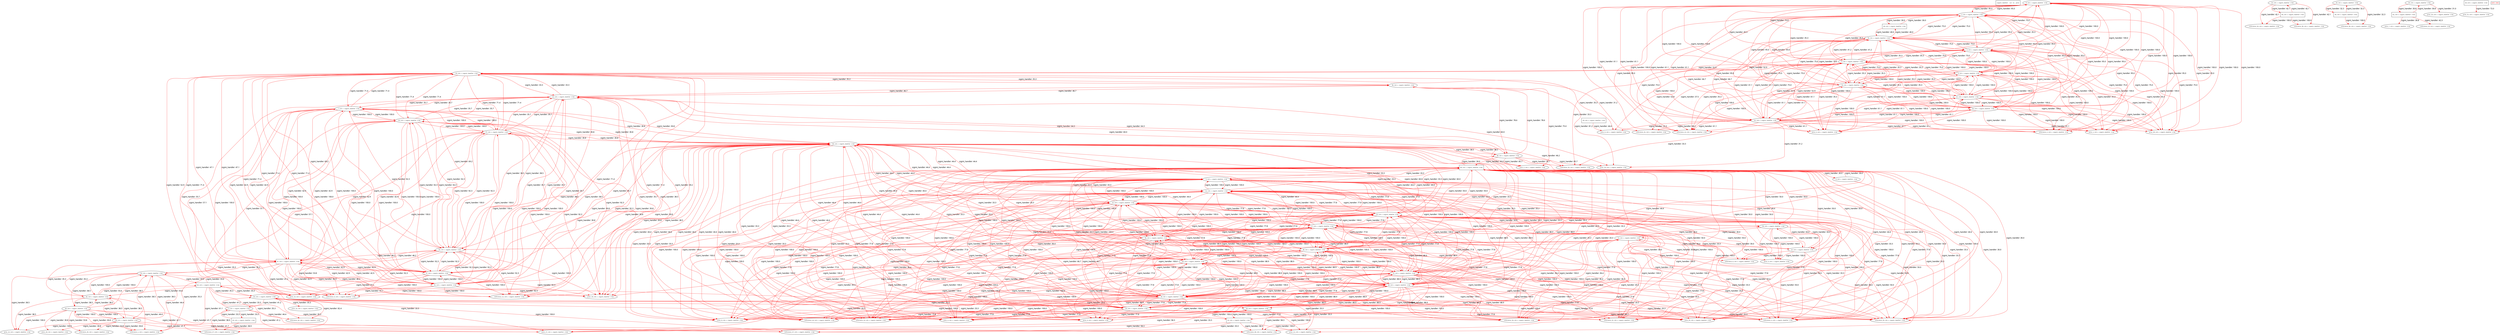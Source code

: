 digraph AST {
  graph [fontname="Times New Roman",fontsize=10];
  node  [fontname="Courier New",fontsize=10];
  edge  [fontname="Times New Roman",fontsize=10];

  node0 [label="sigint_handler  cur vs. prev",shape=box];
  node0_tsh [label="0_tsh.c.sigint_handler.tree", shape=box];
  node1_tsh [label="1_tsh.c.sigint_handler.tree", shape=ellipse];
  node0_tsh -> node1_tsh [label="sigint_handler: 95.0", color=red, fontsize=15];
  node4_tsh [label="4_tsh.c.sigint_handler.tree", shape=ellipse];
  node0_tsh -> node4_tsh [label="sigint_handler: 100.0", color=red, fontsize=15];
  node5_tsh [label="5_tsh.c.sigint_handler.tree", shape=ellipse];
  node0_tsh -> node5_tsh [label="sigint_handler: 35.3", color=red, fontsize=15];
  node9_tsh [label="9_tsh.c.sigint_handler.tree", shape=ellipse];
  node0_tsh -> node9_tsh [label="sigint_handler: 100.0", color=red, fontsize=15];
  node19_tsh [label="19_tsh.c.sigint_handler.tree", shape=ellipse];
  node0_tsh -> node19_tsh [label="sigint_handler: 100.0", color=red, fontsize=15];
  node21_tsh [label="21_tsh.c.sigint_handler.tree", shape=ellipse];
  node0_tsh -> node21_tsh [label="sigint_handler: 100.0", color=red, fontsize=15];
  node31_tsh [label="31_tsh.c.sigint_handler.tree", shape=ellipse];
  node0_tsh -> node31_tsh [label="sigint_handler: 61.1", color=red, fontsize=15];
  node33_tsh [label="33_tsh.c.sigint_handler.tree", shape=ellipse];
  node0_tsh -> node33_tsh [label="sigint_handler: 100.0", color=red, fontsize=15];
  node39_tsh [label="39_tsh.c.sigint_handler.tree", shape=ellipse];
  node0_tsh -> node39_tsh [label="sigint_handler: 75.0", color=red, fontsize=15];
  nodeprev_1_tsh [label="prev_1_tsh.c.sigint_handler.tree", shape=ellipse];
  node0_tsh -> nodeprev_1_tsh [label="sigint_handler: 100.0", color=red, fontsize=15];
  nodeprev_5_tsh [label="prev_5_tsh.c.sigint_handler.tree", shape=ellipse];
  node0_tsh -> nodeprev_5_tsh [label="sigint_handler: 100.0", color=red, fontsize=15];
  nodeprev_20_tsh [label="prev_20_tsh.c.sigint_handler.tree", shape=ellipse];
  node0_tsh -> nodeprev_20_tsh [label="sigint_handler: 100.0", color=red, fontsize=15];
  nodereference_2_tsh [label="reference_2_tsh.c.sigint_handler.tree", shape=ellipse];
  node0_tsh -> nodereference_2_tsh [label="sigint_handler: 100.0", color=red, fontsize=15];
  nodereference_12_tsh [label="reference_12_tsh.c.sigint_handler.tree", shape=ellipse];
  node0_tsh -> nodereference_12_tsh [label="sigint_handler: 100.0", color=red, fontsize=15];
  node1_tsh [label="1_tsh.c.sigint_handler.tree", shape=box];
  node0_tsh [label="0_tsh.c.sigint_handler.tree", shape=ellipse];
  node1_tsh -> node0_tsh [label="sigint_handler: 95.0", color=red, fontsize=15];
  node4_tsh [label="4_tsh.c.sigint_handler.tree", shape=ellipse];
  node1_tsh -> node4_tsh [label="sigint_handler: 95.0", color=red, fontsize=15];
  node5_tsh [label="5_tsh.c.sigint_handler.tree", shape=ellipse];
  node1_tsh -> node5_tsh [label="sigint_handler: 35.3", color=red, fontsize=15];
  node9_tsh [label="9_tsh.c.sigint_handler.tree", shape=ellipse];
  node1_tsh -> node9_tsh [label="sigint_handler: 95.0", color=red, fontsize=15];
  node19_tsh [label="19_tsh.c.sigint_handler.tree", shape=ellipse];
  node1_tsh -> node19_tsh [label="sigint_handler: 95.0", color=red, fontsize=15];
  node21_tsh [label="21_tsh.c.sigint_handler.tree", shape=ellipse];
  node1_tsh -> node21_tsh [label="sigint_handler: 95.0", color=red, fontsize=15];
  node31_tsh [label="31_tsh.c.sigint_handler.tree", shape=ellipse];
  node1_tsh -> node31_tsh [label="sigint_handler: 61.1", color=red, fontsize=15];
  node33_tsh [label="33_tsh.c.sigint_handler.tree", shape=ellipse];
  node1_tsh -> node33_tsh [label="sigint_handler: 95.0", color=red, fontsize=15];
  node39_tsh [label="39_tsh.c.sigint_handler.tree", shape=ellipse];
  node1_tsh -> node39_tsh [label="sigint_handler: 75.0", color=red, fontsize=15];
  node49_tsh [label="49_tsh.c.sigint_handler.tree", shape=ellipse];
  node1_tsh -> node49_tsh [label="sigint_handler: 30.0", color=red, fontsize=15];
  nodeprev_1_tsh [label="prev_1_tsh.c.sigint_handler.tree", shape=ellipse];
  node1_tsh -> nodeprev_1_tsh [label="sigint_handler: 95.0", color=red, fontsize=15];
  nodeprev_5_tsh [label="prev_5_tsh.c.sigint_handler.tree", shape=ellipse];
  node1_tsh -> nodeprev_5_tsh [label="sigint_handler: 95.0", color=red, fontsize=15];
  nodeprev_20_tsh [label="prev_20_tsh.c.sigint_handler.tree", shape=ellipse];
  node1_tsh -> nodeprev_20_tsh [label="sigint_handler: 95.0", color=red, fontsize=15];
  nodereference_2_tsh [label="reference_2_tsh.c.sigint_handler.tree", shape=ellipse];
  node1_tsh -> nodereference_2_tsh [label="sigint_handler: 95.0", color=red, fontsize=15];
  nodereference_12_tsh [label="reference_12_tsh.c.sigint_handler.tree", shape=ellipse];
  node1_tsh -> nodereference_12_tsh [label="sigint_handler: 95.0", color=red, fontsize=15];
  node2_tsh [label="2_tsh.c.sigint_handler.tree", shape=box];
  node32_tsh [label="32_tsh.c.sigint_handler.tree", shape=ellipse];
  node2_tsh -> node32_tsh [label="sigint_handler: 33.3", color=red, fontsize=15];
  node34_tsh [label="34_tsh.c.sigint_handler.tree", shape=ellipse];
  node2_tsh -> node34_tsh [label="sigint_handler: 41.2", color=red, fontsize=15];
  nodereference_26_tsh [label="reference_26_tsh.c.sigint_handler.tree", shape=ellipse];
  node2_tsh -> nodereference_26_tsh [label="sigint_handler: 44.4", color=red, fontsize=15];
  nodereference_27_tsh [label="reference_27_tsh.c.sigint_handler.tree", shape=ellipse];
  node2_tsh -> nodereference_27_tsh [label="sigint_handler: 38.9", color=red, fontsize=15];
  nodereference_37_tsh [label="reference_37_tsh.c.sigint_handler.tree", shape=ellipse];
  node2_tsh -> nodereference_37_tsh [label="sigint_handler: 41.2", color=red, fontsize=15];
  node4_tsh [label="4_tsh.c.sigint_handler.tree", shape=box];
  node0_tsh [label="0_tsh.c.sigint_handler.tree", shape=ellipse];
  node4_tsh -> node0_tsh [label="sigint_handler: 100.0", color=red, fontsize=15];
  node1_tsh [label="1_tsh.c.sigint_handler.tree", shape=ellipse];
  node4_tsh -> node1_tsh [label="sigint_handler: 95.0", color=red, fontsize=15];
  node5_tsh [label="5_tsh.c.sigint_handler.tree", shape=ellipse];
  node4_tsh -> node5_tsh [label="sigint_handler: 35.3", color=red, fontsize=15];
  node9_tsh [label="9_tsh.c.sigint_handler.tree", shape=ellipse];
  node4_tsh -> node9_tsh [label="sigint_handler: 100.0", color=red, fontsize=15];
  node19_tsh [label="19_tsh.c.sigint_handler.tree", shape=ellipse];
  node4_tsh -> node19_tsh [label="sigint_handler: 100.0", color=red, fontsize=15];
  node21_tsh [label="21_tsh.c.sigint_handler.tree", shape=ellipse];
  node4_tsh -> node21_tsh [label="sigint_handler: 100.0", color=red, fontsize=15];
  node31_tsh [label="31_tsh.c.sigint_handler.tree", shape=ellipse];
  node4_tsh -> node31_tsh [label="sigint_handler: 61.1", color=red, fontsize=15];
  node33_tsh [label="33_tsh.c.sigint_handler.tree", shape=ellipse];
  node4_tsh -> node33_tsh [label="sigint_handler: 100.0", color=red, fontsize=15];
  node39_tsh [label="39_tsh.c.sigint_handler.tree", shape=ellipse];
  node4_tsh -> node39_tsh [label="sigint_handler: 75.0", color=red, fontsize=15];
  nodeprev_1_tsh [label="prev_1_tsh.c.sigint_handler.tree", shape=ellipse];
  node4_tsh -> nodeprev_1_tsh [label="sigint_handler: 100.0", color=red, fontsize=15];
  nodeprev_5_tsh [label="prev_5_tsh.c.sigint_handler.tree", shape=ellipse];
  node4_tsh -> nodeprev_5_tsh [label="sigint_handler: 100.0", color=red, fontsize=15];
  nodeprev_20_tsh [label="prev_20_tsh.c.sigint_handler.tree", shape=ellipse];
  node4_tsh -> nodeprev_20_tsh [label="sigint_handler: 100.0", color=red, fontsize=15];
  nodereference_2_tsh [label="reference_2_tsh.c.sigint_handler.tree", shape=ellipse];
  node4_tsh -> nodereference_2_tsh [label="sigint_handler: 100.0", color=red, fontsize=15];
  nodereference_12_tsh [label="reference_12_tsh.c.sigint_handler.tree", shape=ellipse];
  node4_tsh -> nodereference_12_tsh [label="sigint_handler: 100.0", color=red, fontsize=15];
  node5_tsh [label="5_tsh.c.sigint_handler.tree", shape=box];
  node0_tsh [label="0_tsh.c.sigint_handler.tree", shape=ellipse];
  node5_tsh -> node0_tsh [label="sigint_handler: 35.3", color=red, fontsize=15];
  node1_tsh [label="1_tsh.c.sigint_handler.tree", shape=ellipse];
  node5_tsh -> node1_tsh [label="sigint_handler: 35.3", color=red, fontsize=15];
  node4_tsh [label="4_tsh.c.sigint_handler.tree", shape=ellipse];
  node5_tsh -> node4_tsh [label="sigint_handler: 35.3", color=red, fontsize=15];
  node9_tsh [label="9_tsh.c.sigint_handler.tree", shape=ellipse];
  node5_tsh -> node9_tsh [label="sigint_handler: 35.3", color=red, fontsize=15];
  node19_tsh [label="19_tsh.c.sigint_handler.tree", shape=ellipse];
  node5_tsh -> node19_tsh [label="sigint_handler: 35.3", color=red, fontsize=15];
  node21_tsh [label="21_tsh.c.sigint_handler.tree", shape=ellipse];
  node5_tsh -> node21_tsh [label="sigint_handler: 35.3", color=red, fontsize=15];
  node31_tsh [label="31_tsh.c.sigint_handler.tree", shape=ellipse];
  node5_tsh -> node31_tsh [label="sigint_handler: 52.9", color=red, fontsize=15];
  node33_tsh [label="33_tsh.c.sigint_handler.tree", shape=ellipse];
  node5_tsh -> node33_tsh [label="sigint_handler: 35.3", color=red, fontsize=15];
  node39_tsh [label="39_tsh.c.sigint_handler.tree", shape=ellipse];
  node5_tsh -> node39_tsh [label="sigint_handler: 41.2", color=red, fontsize=15];
  node43_tsh [label="43_tsh.c.sigint_handler.tree", shape=ellipse];
  node5_tsh -> node43_tsh [label="sigint_handler: 52.9", color=red, fontsize=15];
  nodeprev_1_tsh [label="prev_1_tsh.c.sigint_handler.tree", shape=ellipse];
  node5_tsh -> nodeprev_1_tsh [label="sigint_handler: 35.3", color=red, fontsize=15];
  nodeprev_5_tsh [label="prev_5_tsh.c.sigint_handler.tree", shape=ellipse];
  node5_tsh -> nodeprev_5_tsh [label="sigint_handler: 35.3", color=red, fontsize=15];
  nodeprev_9_tsh [label="prev_9_tsh.c.sigint_handler.tree", shape=ellipse];
  node5_tsh -> nodeprev_9_tsh [label="sigint_handler: 52.9", color=red, fontsize=15];
  nodeprev_20_tsh [label="prev_20_tsh.c.sigint_handler.tree", shape=ellipse];
  node5_tsh -> nodeprev_20_tsh [label="sigint_handler: 35.3", color=red, fontsize=15];
  nodereference_2_tsh [label="reference_2_tsh.c.sigint_handler.tree", shape=ellipse];
  node5_tsh -> nodereference_2_tsh [label="sigint_handler: 35.3", color=red, fontsize=15];
  nodereference_12_tsh [label="reference_12_tsh.c.sigint_handler.tree", shape=ellipse];
  node5_tsh -> nodereference_12_tsh [label="sigint_handler: 35.3", color=red, fontsize=15];
  nodereference_31_tsh [label="reference_31_tsh.c.sigint_handler.tree", shape=ellipse];
  node5_tsh -> nodereference_31_tsh [label="sigint_handler: 37.5", color=red, fontsize=15];
  nodereference_32_tsh [label="reference_32_tsh.c.sigint_handler.tree", shape=ellipse];
  node5_tsh -> nodereference_32_tsh [label="sigint_handler: 33.3", color=red, fontsize=15];
  node6_tsh [label="6_tsh.c.sigint_handler.tree", shape=box];
  node60_tsh [label="60_tsh.c.sigint_handler.tree", shape=ellipse];
  node6_tsh -> node60_tsh [label="sigint_handler: 30.0", color=red, fontsize=15];
  nodereference_23_tsh [label="reference_23_tsh.c.sigint_handler.tree", shape=ellipse];
  node6_tsh -> nodereference_23_tsh [label="sigint_handler: 30.0", color=red, fontsize=15];
  node7_tsh [label="7_tsh.c.sigint_handler.tree", shape=box];
  node16_tsh [label="16_tsh.c.sigint_handler.tree", shape=ellipse];
  node7_tsh -> node16_tsh [label="sigint_handler: 35.7", color=red, fontsize=15];
  node18_tsh [label="18_tsh.c.sigint_handler.tree", shape=ellipse];
  node7_tsh -> node18_tsh [label="sigint_handler: 100.0", color=red, fontsize=15];
  node27_tsh [label="27_tsh.c.sigint_handler.tree", shape=ellipse];
  node7_tsh -> node27_tsh [label="sigint_handler: 100.0", color=red, fontsize=15];
  node36_tsh [label="36_tsh.c.sigint_handler.tree", shape=ellipse];
  node7_tsh -> node36_tsh [label="sigint_handler: 30.8", color=red, fontsize=15];
  node43_tsh [label="43_tsh.c.sigint_handler.tree", shape=ellipse];
  node7_tsh -> node43_tsh [label="sigint_handler: 71.4", color=red, fontsize=15];
  node47_tsh [label="47_tsh.c.sigint_handler.tree", shape=ellipse];
  node7_tsh -> node47_tsh [label="sigint_handler: 100.0", color=red, fontsize=15];
  node51_tsh [label="51_tsh.c.sigint_handler.tree", shape=ellipse];
  node7_tsh -> node51_tsh [label="sigint_handler: 100.0", color=red, fontsize=15];
  node53_tsh [label="53_tsh.c.sigint_handler.tree", shape=ellipse];
  node7_tsh -> node53_tsh [label="sigint_handler: 92.3", color=red, fontsize=15];
  node57_tsh [label="57_tsh.c.sigint_handler.tree", shape=ellipse];
  node7_tsh -> node57_tsh [label="sigint_handler: 42.9", color=red, fontsize=15];
  nodeprev_10_tsh [label="prev_10_tsh.c.sigint_handler.tree", shape=ellipse];
  node7_tsh -> nodeprev_10_tsh [label="sigint_handler: 92.3", color=red, fontsize=15];
  nodeprev_13_tsh [label="prev_13_tsh.c.sigint_handler.tree", shape=ellipse];
  node7_tsh -> nodeprev_13_tsh [label="sigint_handler: 57.1", color=red, fontsize=15];
  nodereference_5_tsh [label="reference_5_tsh.c.sigint_handler.tree", shape=ellipse];
  node7_tsh -> nodereference_5_tsh [label="sigint_handler: 100.0", color=red, fontsize=15];
  nodereference_11_tsh [label="reference_11_tsh.c.sigint_handler.tree", shape=ellipse];
  node7_tsh -> nodereference_11_tsh [label="sigint_handler: 100.0", color=red, fontsize=15];
  node8_tsh [label="8_tsh.c.sigint_handler.tree", shape=box];
  node11_tsh [label="11_tsh.c.sigint_handler.tree", shape=ellipse];
  node8_tsh -> node11_tsh [label="sigint_handler: 100.0", color=red, fontsize=15];
  node13_tsh [label="13_tsh.c.sigint_handler.tree", shape=ellipse];
  node8_tsh -> node13_tsh [label="sigint_handler: 100.0", color=red, fontsize=15];
  node15_tsh [label="15_tsh.c.sigint_handler.tree", shape=ellipse];
  node8_tsh -> node15_tsh [label="sigint_handler: 77.8", color=red, fontsize=15];
  node17_tsh [label="17_tsh.c.sigint_handler.tree", shape=ellipse];
  node8_tsh -> node17_tsh [label="sigint_handler: 100.0", color=red, fontsize=15];
  node26_tsh [label="26_tsh.c.sigint_handler.tree", shape=ellipse];
  node8_tsh -> node26_tsh [label="sigint_handler: 100.0", color=red, fontsize=15];
  node30_tsh [label="30_tsh.c.sigint_handler.tree", shape=ellipse];
  node8_tsh -> node30_tsh [label="sigint_handler: 100.0", color=red, fontsize=15];
  node35_tsh [label="35_tsh.c.sigint_handler.tree", shape=ellipse];
  node8_tsh -> node35_tsh [label="sigint_handler: 100.0", color=red, fontsize=15];
  node36_tsh [label="36_tsh.c.sigint_handler.tree", shape=ellipse];
  node8_tsh -> node36_tsh [label="sigint_handler: 44.4", color=red, fontsize=15];
  node37_tsh [label="37_tsh.c.sigint_handler.tree", shape=ellipse];
  node8_tsh -> node37_tsh [label="sigint_handler: 100.0", color=red, fontsize=15];
  node44_tsh [label="44_tsh.c.sigint_handler.tree", shape=ellipse];
  node8_tsh -> node44_tsh [label="sigint_handler: 77.8", color=red, fontsize=15];
  node48_tsh [label="48_tsh.c.sigint_handler.tree", shape=ellipse];
  node8_tsh -> node48_tsh [label="sigint_handler: 100.0", color=red, fontsize=15];
  node59_tsh [label="59_tsh.c.sigint_handler.tree", shape=ellipse];
  node8_tsh -> node59_tsh [label="sigint_handler: 88.9", color=red, fontsize=15];
  node60_tsh [label="60_tsh.c.sigint_handler.tree", shape=ellipse];
  node8_tsh -> node60_tsh [label="sigint_handler: 33.3", color=red, fontsize=15];
  nodeprev_0_tsh [label="prev_0_tsh.c.sigint_handler.tree", shape=ellipse];
  node8_tsh -> nodeprev_0_tsh [label="sigint_handler: 100.0", color=red, fontsize=15];
  nodeprev_4_tsh [label="prev_4_tsh.c.sigint_handler.tree", shape=ellipse];
  node8_tsh -> nodeprev_4_tsh [label="sigint_handler: 100.0", color=red, fontsize=15];
  nodeprev_8_tsh [label="prev_8_tsh.c.sigint_handler.tree", shape=ellipse];
  node8_tsh -> nodeprev_8_tsh [label="sigint_handler: 100.0", color=red, fontsize=15];
  nodeprev_22_tsh [label="prev_22_tsh.c.sigint_handler.tree", shape=ellipse];
  node8_tsh -> nodeprev_22_tsh [label="sigint_handler: 100.0", color=red, fontsize=15];
  nodereference_4_tsh [label="reference_4_tsh.c.sigint_handler.tree", shape=ellipse];
  node8_tsh -> nodereference_4_tsh [label="sigint_handler: 77.8", color=red, fontsize=15];
  nodereference_14_tsh [label="reference_14_tsh.c.sigint_handler.tree", shape=ellipse];
  node8_tsh -> nodereference_14_tsh [label="sigint_handler: 100.0", color=red, fontsize=15];
  nodereference_18_tsh [label="reference_18_tsh.c.sigint_handler.tree", shape=ellipse];
  node8_tsh -> nodereference_18_tsh [label="sigint_handler: 100.0", color=red, fontsize=15];
  nodereference_19_tsh [label="reference_19_tsh.c.sigint_handler.tree", shape=ellipse];
  node8_tsh -> nodereference_19_tsh [label="sigint_handler: 100.0", color=red, fontsize=15];
  nodereference_21_tsh [label="reference_21_tsh.c.sigint_handler.tree", shape=ellipse];
  node8_tsh -> nodereference_21_tsh [label="sigint_handler: 100.0", color=red, fontsize=15];
  nodereference_23_tsh [label="reference_23_tsh.c.sigint_handler.tree", shape=ellipse];
  node8_tsh -> nodereference_23_tsh [label="sigint_handler: 33.3", color=red, fontsize=15];
  node9_tsh [label="9_tsh.c.sigint_handler.tree", shape=box];
  node0_tsh [label="0_tsh.c.sigint_handler.tree", shape=ellipse];
  node9_tsh -> node0_tsh [label="sigint_handler: 100.0", color=red, fontsize=15];
  node1_tsh [label="1_tsh.c.sigint_handler.tree", shape=ellipse];
  node9_tsh -> node1_tsh [label="sigint_handler: 95.0", color=red, fontsize=15];
  node4_tsh [label="4_tsh.c.sigint_handler.tree", shape=ellipse];
  node9_tsh -> node4_tsh [label="sigint_handler: 100.0", color=red, fontsize=15];
  node5_tsh [label="5_tsh.c.sigint_handler.tree", shape=ellipse];
  node9_tsh -> node5_tsh [label="sigint_handler: 35.3", color=red, fontsize=15];
  node19_tsh [label="19_tsh.c.sigint_handler.tree", shape=ellipse];
  node9_tsh -> node19_tsh [label="sigint_handler: 100.0", color=red, fontsize=15];
  node21_tsh [label="21_tsh.c.sigint_handler.tree", shape=ellipse];
  node9_tsh -> node21_tsh [label="sigint_handler: 100.0", color=red, fontsize=15];
  node31_tsh [label="31_tsh.c.sigint_handler.tree", shape=ellipse];
  node9_tsh -> node31_tsh [label="sigint_handler: 61.1", color=red, fontsize=15];
  node33_tsh [label="33_tsh.c.sigint_handler.tree", shape=ellipse];
  node9_tsh -> node33_tsh [label="sigint_handler: 100.0", color=red, fontsize=15];
  node39_tsh [label="39_tsh.c.sigint_handler.tree", shape=ellipse];
  node9_tsh -> node39_tsh [label="sigint_handler: 75.0", color=red, fontsize=15];
  nodeprev_1_tsh [label="prev_1_tsh.c.sigint_handler.tree", shape=ellipse];
  node9_tsh -> nodeprev_1_tsh [label="sigint_handler: 100.0", color=red, fontsize=15];
  nodeprev_5_tsh [label="prev_5_tsh.c.sigint_handler.tree", shape=ellipse];
  node9_tsh -> nodeprev_5_tsh [label="sigint_handler: 100.0", color=red, fontsize=15];
  nodeprev_20_tsh [label="prev_20_tsh.c.sigint_handler.tree", shape=ellipse];
  node9_tsh -> nodeprev_20_tsh [label="sigint_handler: 100.0", color=red, fontsize=15];
  nodereference_2_tsh [label="reference_2_tsh.c.sigint_handler.tree", shape=ellipse];
  node9_tsh -> nodereference_2_tsh [label="sigint_handler: 100.0", color=red, fontsize=15];
  nodereference_12_tsh [label="reference_12_tsh.c.sigint_handler.tree", shape=ellipse];
  node9_tsh -> nodereference_12_tsh [label="sigint_handler: 100.0", color=red, fontsize=15];
  node10_tsh [label="10_tsh.c.sigint_handler.tree", shape=box];
  node12_tsh [label="12_tsh.c.sigint_handler.tree", shape=ellipse];
  node10_tsh -> node12_tsh [label="sigint_handler: 36.4", color=red, fontsize=15];
  node34_tsh [label="34_tsh.c.sigint_handler.tree", shape=ellipse];
  node10_tsh -> node34_tsh [label="sigint_handler: 33.3", color=red, fontsize=15];
  node41_tsh [label="41_tsh.c.sigint_handler.tree", shape=ellipse];
  node10_tsh -> node41_tsh [label="sigint_handler: 100.0", color=red, fontsize=15];
  nodeprev_11_tsh [label="prev_11_tsh.c.sigint_handler.tree", shape=ellipse];
  node10_tsh -> nodeprev_11_tsh [label="sigint_handler: 100.0", color=red, fontsize=15];
  nodeprev_17_tsh [label="prev_17_tsh.c.sigint_handler.tree", shape=ellipse];
  node10_tsh -> nodeprev_17_tsh [label="sigint_handler: 58.3", color=red, fontsize=15];
  nodereference_30_tsh [label="reference_30_tsh.c.sigint_handler.tree", shape=ellipse];
  node10_tsh -> nodereference_30_tsh [label="sigint_handler: 58.3", color=red, fontsize=15];
  nodereference_37_tsh [label="reference_37_tsh.c.sigint_handler.tree", shape=ellipse];
  node10_tsh -> nodereference_37_tsh [label="sigint_handler: 33.3", color=red, fontsize=15];
  node11_tsh [label="11_tsh.c.sigint_handler.tree", shape=box];
  node8_tsh [label="8_tsh.c.sigint_handler.tree", shape=ellipse];
  node11_tsh -> node8_tsh [label="sigint_handler: 100.0", color=red, fontsize=15];
  node13_tsh [label="13_tsh.c.sigint_handler.tree", shape=ellipse];
  node11_tsh -> node13_tsh [label="sigint_handler: 100.0", color=red, fontsize=15];
  node15_tsh [label="15_tsh.c.sigint_handler.tree", shape=ellipse];
  node11_tsh -> node15_tsh [label="sigint_handler: 77.8", color=red, fontsize=15];
  node17_tsh [label="17_tsh.c.sigint_handler.tree", shape=ellipse];
  node11_tsh -> node17_tsh [label="sigint_handler: 100.0", color=red, fontsize=15];
  node26_tsh [label="26_tsh.c.sigint_handler.tree", shape=ellipse];
  node11_tsh -> node26_tsh [label="sigint_handler: 100.0", color=red, fontsize=15];
  node30_tsh [label="30_tsh.c.sigint_handler.tree", shape=ellipse];
  node11_tsh -> node30_tsh [label="sigint_handler: 100.0", color=red, fontsize=15];
  node35_tsh [label="35_tsh.c.sigint_handler.tree", shape=ellipse];
  node11_tsh -> node35_tsh [label="sigint_handler: 100.0", color=red, fontsize=15];
  node36_tsh [label="36_tsh.c.sigint_handler.tree", shape=ellipse];
  node11_tsh -> node36_tsh [label="sigint_handler: 44.4", color=red, fontsize=15];
  node37_tsh [label="37_tsh.c.sigint_handler.tree", shape=ellipse];
  node11_tsh -> node37_tsh [label="sigint_handler: 100.0", color=red, fontsize=15];
  node44_tsh [label="44_tsh.c.sigint_handler.tree", shape=ellipse];
  node11_tsh -> node44_tsh [label="sigint_handler: 77.8", color=red, fontsize=15];
  node48_tsh [label="48_tsh.c.sigint_handler.tree", shape=ellipse];
  node11_tsh -> node48_tsh [label="sigint_handler: 100.0", color=red, fontsize=15];
  node59_tsh [label="59_tsh.c.sigint_handler.tree", shape=ellipse];
  node11_tsh -> node59_tsh [label="sigint_handler: 88.9", color=red, fontsize=15];
  node60_tsh [label="60_tsh.c.sigint_handler.tree", shape=ellipse];
  node11_tsh -> node60_tsh [label="sigint_handler: 33.3", color=red, fontsize=15];
  nodeprev_0_tsh [label="prev_0_tsh.c.sigint_handler.tree", shape=ellipse];
  node11_tsh -> nodeprev_0_tsh [label="sigint_handler: 100.0", color=red, fontsize=15];
  nodeprev_4_tsh [label="prev_4_tsh.c.sigint_handler.tree", shape=ellipse];
  node11_tsh -> nodeprev_4_tsh [label="sigint_handler: 100.0", color=red, fontsize=15];
  nodeprev_8_tsh [label="prev_8_tsh.c.sigint_handler.tree", shape=ellipse];
  node11_tsh -> nodeprev_8_tsh [label="sigint_handler: 100.0", color=red, fontsize=15];
  nodeprev_22_tsh [label="prev_22_tsh.c.sigint_handler.tree", shape=ellipse];
  node11_tsh -> nodeprev_22_tsh [label="sigint_handler: 100.0", color=red, fontsize=15];
  nodereference_4_tsh [label="reference_4_tsh.c.sigint_handler.tree", shape=ellipse];
  node11_tsh -> nodereference_4_tsh [label="sigint_handler: 77.8", color=red, fontsize=15];
  nodereference_14_tsh [label="reference_14_tsh.c.sigint_handler.tree", shape=ellipse];
  node11_tsh -> nodereference_14_tsh [label="sigint_handler: 100.0", color=red, fontsize=15];
  nodereference_18_tsh [label="reference_18_tsh.c.sigint_handler.tree", shape=ellipse];
  node11_tsh -> nodereference_18_tsh [label="sigint_handler: 100.0", color=red, fontsize=15];
  nodereference_19_tsh [label="reference_19_tsh.c.sigint_handler.tree", shape=ellipse];
  node11_tsh -> nodereference_19_tsh [label="sigint_handler: 100.0", color=red, fontsize=15];
  nodereference_21_tsh [label="reference_21_tsh.c.sigint_handler.tree", shape=ellipse];
  node11_tsh -> nodereference_21_tsh [label="sigint_handler: 100.0", color=red, fontsize=15];
  nodereference_23_tsh [label="reference_23_tsh.c.sigint_handler.tree", shape=ellipse];
  node11_tsh -> nodereference_23_tsh [label="sigint_handler: 33.3", color=red, fontsize=15];
  node12_tsh [label="12_tsh.c.sigint_handler.tree", shape=box];
  node10_tsh [label="10_tsh.c.sigint_handler.tree", shape=ellipse];
  node12_tsh -> node10_tsh [label="sigint_handler: 36.4", color=red, fontsize=15];
  node14_tsh [label="14_tsh.c.sigint_handler.tree", shape=ellipse];
  node12_tsh -> node14_tsh [label="sigint_handler: 30.0", color=red, fontsize=15];
  node38_tsh [label="38_tsh.c.sigint_handler.tree", shape=ellipse];
  node12_tsh -> node38_tsh [label="sigint_handler: 30.0", color=red, fontsize=15];
  node41_tsh [label="41_tsh.c.sigint_handler.tree", shape=ellipse];
  node12_tsh -> node41_tsh [label="sigint_handler: 36.4", color=red, fontsize=15];
  node53_tsh [label="53_tsh.c.sigint_handler.tree", shape=ellipse];
  node12_tsh -> node53_tsh [label="sigint_handler: 36.4", color=red, fontsize=15];
  nodeprev_3_tsh [label="prev_3_tsh.c.sigint_handler.tree", shape=ellipse];
  node12_tsh -> nodeprev_3_tsh [label="sigint_handler: 30.0", color=red, fontsize=15];
  nodeprev_10_tsh [label="prev_10_tsh.c.sigint_handler.tree", shape=ellipse];
  node12_tsh -> nodeprev_10_tsh [label="sigint_handler: 36.4", color=red, fontsize=15];
  nodeprev_11_tsh [label="prev_11_tsh.c.sigint_handler.tree", shape=ellipse];
  node12_tsh -> nodeprev_11_tsh [label="sigint_handler: 36.4", color=red, fontsize=15];
  nodeprev_17_tsh [label="prev_17_tsh.c.sigint_handler.tree", shape=ellipse];
  node12_tsh -> nodeprev_17_tsh [label="sigint_handler: 45.5", color=red, fontsize=15];
  nodereference_6_tsh [label="reference_6_tsh.c.sigint_handler.tree", shape=ellipse];
  node12_tsh -> nodereference_6_tsh [label="sigint_handler: 30.0", color=red, fontsize=15];
  nodereference_30_tsh [label="reference_30_tsh.c.sigint_handler.tree", shape=ellipse];
  node12_tsh -> nodereference_30_tsh [label="sigint_handler: 45.5", color=red, fontsize=15];
  node13_tsh [label="13_tsh.c.sigint_handler.tree", shape=box];
  node8_tsh [label="8_tsh.c.sigint_handler.tree", shape=ellipse];
  node13_tsh -> node8_tsh [label="sigint_handler: 100.0", color=red, fontsize=15];
  node11_tsh [label="11_tsh.c.sigint_handler.tree", shape=ellipse];
  node13_tsh -> node11_tsh [label="sigint_handler: 100.0", color=red, fontsize=15];
  node15_tsh [label="15_tsh.c.sigint_handler.tree", shape=ellipse];
  node13_tsh -> node15_tsh [label="sigint_handler: 77.8", color=red, fontsize=15];
  node17_tsh [label="17_tsh.c.sigint_handler.tree", shape=ellipse];
  node13_tsh -> node17_tsh [label="sigint_handler: 100.0", color=red, fontsize=15];
  node26_tsh [label="26_tsh.c.sigint_handler.tree", shape=ellipse];
  node13_tsh -> node26_tsh [label="sigint_handler: 100.0", color=red, fontsize=15];
  node30_tsh [label="30_tsh.c.sigint_handler.tree", shape=ellipse];
  node13_tsh -> node30_tsh [label="sigint_handler: 100.0", color=red, fontsize=15];
  node35_tsh [label="35_tsh.c.sigint_handler.tree", shape=ellipse];
  node13_tsh -> node35_tsh [label="sigint_handler: 100.0", color=red, fontsize=15];
  node36_tsh [label="36_tsh.c.sigint_handler.tree", shape=ellipse];
  node13_tsh -> node36_tsh [label="sigint_handler: 44.4", color=red, fontsize=15];
  node37_tsh [label="37_tsh.c.sigint_handler.tree", shape=ellipse];
  node13_tsh -> node37_tsh [label="sigint_handler: 100.0", color=red, fontsize=15];
  node44_tsh [label="44_tsh.c.sigint_handler.tree", shape=ellipse];
  node13_tsh -> node44_tsh [label="sigint_handler: 77.8", color=red, fontsize=15];
  node48_tsh [label="48_tsh.c.sigint_handler.tree", shape=ellipse];
  node13_tsh -> node48_tsh [label="sigint_handler: 100.0", color=red, fontsize=15];
  node59_tsh [label="59_tsh.c.sigint_handler.tree", shape=ellipse];
  node13_tsh -> node59_tsh [label="sigint_handler: 88.9", color=red, fontsize=15];
  node60_tsh [label="60_tsh.c.sigint_handler.tree", shape=ellipse];
  node13_tsh -> node60_tsh [label="sigint_handler: 33.3", color=red, fontsize=15];
  nodeprev_0_tsh [label="prev_0_tsh.c.sigint_handler.tree", shape=ellipse];
  node13_tsh -> nodeprev_0_tsh [label="sigint_handler: 100.0", color=red, fontsize=15];
  nodeprev_4_tsh [label="prev_4_tsh.c.sigint_handler.tree", shape=ellipse];
  node13_tsh -> nodeprev_4_tsh [label="sigint_handler: 100.0", color=red, fontsize=15];
  nodeprev_8_tsh [label="prev_8_tsh.c.sigint_handler.tree", shape=ellipse];
  node13_tsh -> nodeprev_8_tsh [label="sigint_handler: 100.0", color=red, fontsize=15];
  nodeprev_22_tsh [label="prev_22_tsh.c.sigint_handler.tree", shape=ellipse];
  node13_tsh -> nodeprev_22_tsh [label="sigint_handler: 100.0", color=red, fontsize=15];
  nodereference_4_tsh [label="reference_4_tsh.c.sigint_handler.tree", shape=ellipse];
  node13_tsh -> nodereference_4_tsh [label="sigint_handler: 77.8", color=red, fontsize=15];
  nodereference_14_tsh [label="reference_14_tsh.c.sigint_handler.tree", shape=ellipse];
  node13_tsh -> nodereference_14_tsh [label="sigint_handler: 100.0", color=red, fontsize=15];
  nodereference_18_tsh [label="reference_18_tsh.c.sigint_handler.tree", shape=ellipse];
  node13_tsh -> nodereference_18_tsh [label="sigint_handler: 100.0", color=red, fontsize=15];
  nodereference_19_tsh [label="reference_19_tsh.c.sigint_handler.tree", shape=ellipse];
  node13_tsh -> nodereference_19_tsh [label="sigint_handler: 100.0", color=red, fontsize=15];
  nodereference_21_tsh [label="reference_21_tsh.c.sigint_handler.tree", shape=ellipse];
  node13_tsh -> nodereference_21_tsh [label="sigint_handler: 100.0", color=red, fontsize=15];
  nodereference_23_tsh [label="reference_23_tsh.c.sigint_handler.tree", shape=ellipse];
  node13_tsh -> nodereference_23_tsh [label="sigint_handler: 33.3", color=red, fontsize=15];
  node14_tsh [label="14_tsh.c.sigint_handler.tree", shape=box];
  node12_tsh [label="12_tsh.c.sigint_handler.tree", shape=ellipse];
  node14_tsh -> node12_tsh [label="sigint_handler: 30.0", color=red, fontsize=15];
  node15_tsh [label="15_tsh.c.sigint_handler.tree", shape=ellipse];
  node14_tsh -> node15_tsh [label="sigint_handler: 50.0", color=red, fontsize=15];
  node38_tsh [label="38_tsh.c.sigint_handler.tree", shape=ellipse];
  node14_tsh -> node38_tsh [label="sigint_handler: 100.0", color=red, fontsize=15];
  node60_tsh [label="60_tsh.c.sigint_handler.tree", shape=ellipse];
  node14_tsh -> node60_tsh [label="sigint_handler: 50.0", color=red, fontsize=15];
  nodeprev_3_tsh [label="prev_3_tsh.c.sigint_handler.tree", shape=ellipse];
  node14_tsh -> nodeprev_3_tsh [label="sigint_handler: 100.0", color=red, fontsize=15];
  nodereference_4_tsh [label="reference_4_tsh.c.sigint_handler.tree", shape=ellipse];
  node14_tsh -> nodereference_4_tsh [label="sigint_handler: 50.0", color=red, fontsize=15];
  nodereference_6_tsh [label="reference_6_tsh.c.sigint_handler.tree", shape=ellipse];
  node14_tsh -> nodereference_6_tsh [label="sigint_handler: 100.0", color=red, fontsize=15];
  nodereference_23_tsh [label="reference_23_tsh.c.sigint_handler.tree", shape=ellipse];
  node14_tsh -> nodereference_23_tsh [label="sigint_handler: 50.0", color=red, fontsize=15];
  node15_tsh [label="15_tsh.c.sigint_handler.tree", shape=box];
  node8_tsh [label="8_tsh.c.sigint_handler.tree", shape=ellipse];
  node15_tsh -> node8_tsh [label="sigint_handler: 77.8", color=red, fontsize=15];
  node11_tsh [label="11_tsh.c.sigint_handler.tree", shape=ellipse];
  node15_tsh -> node11_tsh [label="sigint_handler: 77.8", color=red, fontsize=15];
  node13_tsh [label="13_tsh.c.sigint_handler.tree", shape=ellipse];
  node15_tsh -> node13_tsh [label="sigint_handler: 77.8", color=red, fontsize=15];
  node14_tsh [label="14_tsh.c.sigint_handler.tree", shape=ellipse];
  node15_tsh -> node14_tsh [label="sigint_handler: 50.0", color=red, fontsize=15];
  node17_tsh [label="17_tsh.c.sigint_handler.tree", shape=ellipse];
  node15_tsh -> node17_tsh [label="sigint_handler: 77.8", color=red, fontsize=15];
  node26_tsh [label="26_tsh.c.sigint_handler.tree", shape=ellipse];
  node15_tsh -> node26_tsh [label="sigint_handler: 77.8", color=red, fontsize=15];
  node30_tsh [label="30_tsh.c.sigint_handler.tree", shape=ellipse];
  node15_tsh -> node30_tsh [label="sigint_handler: 77.8", color=red, fontsize=15];
  node35_tsh [label="35_tsh.c.sigint_handler.tree", shape=ellipse];
  node15_tsh -> node35_tsh [label="sigint_handler: 77.8", color=red, fontsize=15];
  node36_tsh [label="36_tsh.c.sigint_handler.tree", shape=ellipse];
  node15_tsh -> node36_tsh [label="sigint_handler: 60.0", color=red, fontsize=15];
  node37_tsh [label="37_tsh.c.sigint_handler.tree", shape=ellipse];
  node15_tsh -> node37_tsh [label="sigint_handler: 77.8", color=red, fontsize=15];
  node38_tsh [label="38_tsh.c.sigint_handler.tree", shape=ellipse];
  node15_tsh -> node38_tsh [label="sigint_handler: 50.0", color=red, fontsize=15];
  node44_tsh [label="44_tsh.c.sigint_handler.tree", shape=ellipse];
  node15_tsh -> node44_tsh [label="sigint_handler: 66.7", color=red, fontsize=15];
  node48_tsh [label="48_tsh.c.sigint_handler.tree", shape=ellipse];
  node15_tsh -> node48_tsh [label="sigint_handler: 77.8", color=red, fontsize=15];
  node59_tsh [label="59_tsh.c.sigint_handler.tree", shape=ellipse];
  node15_tsh -> node59_tsh [label="sigint_handler: 77.8", color=red, fontsize=15];
  node60_tsh [label="60_tsh.c.sigint_handler.tree", shape=ellipse];
  node15_tsh -> node60_tsh [label="sigint_handler: 50.0", color=red, fontsize=15];
  nodeprev_0_tsh [label="prev_0_tsh.c.sigint_handler.tree", shape=ellipse];
  node15_tsh -> nodeprev_0_tsh [label="sigint_handler: 77.8", color=red, fontsize=15];
  nodeprev_3_tsh [label="prev_3_tsh.c.sigint_handler.tree", shape=ellipse];
  node15_tsh -> nodeprev_3_tsh [label="sigint_handler: 50.0", color=red, fontsize=15];
  nodeprev_4_tsh [label="prev_4_tsh.c.sigint_handler.tree", shape=ellipse];
  node15_tsh -> nodeprev_4_tsh [label="sigint_handler: 77.8", color=red, fontsize=15];
  nodeprev_8_tsh [label="prev_8_tsh.c.sigint_handler.tree", shape=ellipse];
  node15_tsh -> nodeprev_8_tsh [label="sigint_handler: 77.8", color=red, fontsize=15];
  nodeprev_22_tsh [label="prev_22_tsh.c.sigint_handler.tree", shape=ellipse];
  node15_tsh -> nodeprev_22_tsh [label="sigint_handler: 77.8", color=red, fontsize=15];
  nodereference_4_tsh [label="reference_4_tsh.c.sigint_handler.tree", shape=ellipse];
  node15_tsh -> nodereference_4_tsh [label="sigint_handler: 100.0", color=red, fontsize=15];
  nodereference_6_tsh [label="reference_6_tsh.c.sigint_handler.tree", shape=ellipse];
  node15_tsh -> nodereference_6_tsh [label="sigint_handler: 50.0", color=red, fontsize=15];
  nodereference_14_tsh [label="reference_14_tsh.c.sigint_handler.tree", shape=ellipse];
  node15_tsh -> nodereference_14_tsh [label="sigint_handler: 77.8", color=red, fontsize=15];
  nodereference_18_tsh [label="reference_18_tsh.c.sigint_handler.tree", shape=ellipse];
  node15_tsh -> nodereference_18_tsh [label="sigint_handler: 77.8", color=red, fontsize=15];
  nodereference_19_tsh [label="reference_19_tsh.c.sigint_handler.tree", shape=ellipse];
  node15_tsh -> nodereference_19_tsh [label="sigint_handler: 77.8", color=red, fontsize=15];
  nodereference_21_tsh [label="reference_21_tsh.c.sigint_handler.tree", shape=ellipse];
  node15_tsh -> nodereference_21_tsh [label="sigint_handler: 77.8", color=red, fontsize=15];
  nodereference_23_tsh [label="reference_23_tsh.c.sigint_handler.tree", shape=ellipse];
  node15_tsh -> nodereference_23_tsh [label="sigint_handler: 50.0", color=red, fontsize=15];
  node16_tsh [label="16_tsh.c.sigint_handler.tree", shape=box];
  node7_tsh [label="7_tsh.c.sigint_handler.tree", shape=ellipse];
  node16_tsh -> node7_tsh [label="sigint_handler: 35.7", color=red, fontsize=15];
  node18_tsh [label="18_tsh.c.sigint_handler.tree", shape=ellipse];
  node16_tsh -> node18_tsh [label="sigint_handler: 35.7", color=red, fontsize=15];
  node27_tsh [label="27_tsh.c.sigint_handler.tree", shape=ellipse];
  node16_tsh -> node27_tsh [label="sigint_handler: 35.7", color=red, fontsize=15];
  node43_tsh [label="43_tsh.c.sigint_handler.tree", shape=ellipse];
  node16_tsh -> node43_tsh [label="sigint_handler: 33.3", color=red, fontsize=15];
  node46_tsh [label="46_tsh.c.sigint_handler.tree", shape=ellipse];
  node16_tsh -> node46_tsh [label="sigint_handler: 46.7", color=red, fontsize=15];
  node47_tsh [label="47_tsh.c.sigint_handler.tree", shape=ellipse];
  node16_tsh -> node47_tsh [label="sigint_handler: 35.7", color=red, fontsize=15];
  node50_tsh [label="50_tsh.c.sigint_handler.tree", shape=ellipse];
  node16_tsh -> node50_tsh [label="sigint_handler: 64.3", color=red, fontsize=15];
  node51_tsh [label="51_tsh.c.sigint_handler.tree", shape=ellipse];
  node16_tsh -> node51_tsh [label="sigint_handler: 35.7", color=red, fontsize=15];
  node53_tsh [label="53_tsh.c.sigint_handler.tree", shape=ellipse];
  node16_tsh -> node53_tsh [label="sigint_handler: 38.5", color=red, fontsize=15];
  nodeprev_2_tsh [label="prev_2_tsh.c.sigint_handler.tree", shape=ellipse];
  node16_tsh -> nodeprev_2_tsh [label="sigint_handler: 60.0", color=red, fontsize=15];
  nodeprev_10_tsh [label="prev_10_tsh.c.sigint_handler.tree", shape=ellipse];
  node16_tsh -> nodeprev_10_tsh [label="sigint_handler: 38.5", color=red, fontsize=15];
  nodeprev_18_tsh [label="prev_18_tsh.c.sigint_handler.tree", shape=ellipse];
  node16_tsh -> nodeprev_18_tsh [label="sigint_handler: 60.0", color=red, fontsize=15];
  nodereference_5_tsh [label="reference_5_tsh.c.sigint_handler.tree", shape=ellipse];
  node16_tsh -> nodereference_5_tsh [label="sigint_handler: 35.7", color=red, fontsize=15];
  nodereference_11_tsh [label="reference_11_tsh.c.sigint_handler.tree", shape=ellipse];
  node16_tsh -> nodereference_11_tsh [label="sigint_handler: 35.7", color=red, fontsize=15];
  node17_tsh [label="17_tsh.c.sigint_handler.tree", shape=box];
  node8_tsh [label="8_tsh.c.sigint_handler.tree", shape=ellipse];
  node17_tsh -> node8_tsh [label="sigint_handler: 100.0", color=red, fontsize=15];
  node11_tsh [label="11_tsh.c.sigint_handler.tree", shape=ellipse];
  node17_tsh -> node11_tsh [label="sigint_handler: 100.0", color=red, fontsize=15];
  node13_tsh [label="13_tsh.c.sigint_handler.tree", shape=ellipse];
  node17_tsh -> node13_tsh [label="sigint_handler: 100.0", color=red, fontsize=15];
  node15_tsh [label="15_tsh.c.sigint_handler.tree", shape=ellipse];
  node17_tsh -> node15_tsh [label="sigint_handler: 77.8", color=red, fontsize=15];
  node26_tsh [label="26_tsh.c.sigint_handler.tree", shape=ellipse];
  node17_tsh -> node26_tsh [label="sigint_handler: 100.0", color=red, fontsize=15];
  node30_tsh [label="30_tsh.c.sigint_handler.tree", shape=ellipse];
  node17_tsh -> node30_tsh [label="sigint_handler: 100.0", color=red, fontsize=15];
  node35_tsh [label="35_tsh.c.sigint_handler.tree", shape=ellipse];
  node17_tsh -> node35_tsh [label="sigint_handler: 100.0", color=red, fontsize=15];
  node36_tsh [label="36_tsh.c.sigint_handler.tree", shape=ellipse];
  node17_tsh -> node36_tsh [label="sigint_handler: 44.4", color=red, fontsize=15];
  node37_tsh [label="37_tsh.c.sigint_handler.tree", shape=ellipse];
  node17_tsh -> node37_tsh [label="sigint_handler: 100.0", color=red, fontsize=15];
  node44_tsh [label="44_tsh.c.sigint_handler.tree", shape=ellipse];
  node17_tsh -> node44_tsh [label="sigint_handler: 77.8", color=red, fontsize=15];
  node48_tsh [label="48_tsh.c.sigint_handler.tree", shape=ellipse];
  node17_tsh -> node48_tsh [label="sigint_handler: 100.0", color=red, fontsize=15];
  node59_tsh [label="59_tsh.c.sigint_handler.tree", shape=ellipse];
  node17_tsh -> node59_tsh [label="sigint_handler: 88.9", color=red, fontsize=15];
  node60_tsh [label="60_tsh.c.sigint_handler.tree", shape=ellipse];
  node17_tsh -> node60_tsh [label="sigint_handler: 33.3", color=red, fontsize=15];
  nodeprev_0_tsh [label="prev_0_tsh.c.sigint_handler.tree", shape=ellipse];
  node17_tsh -> nodeprev_0_tsh [label="sigint_handler: 100.0", color=red, fontsize=15];
  nodeprev_4_tsh [label="prev_4_tsh.c.sigint_handler.tree", shape=ellipse];
  node17_tsh -> nodeprev_4_tsh [label="sigint_handler: 100.0", color=red, fontsize=15];
  nodeprev_8_tsh [label="prev_8_tsh.c.sigint_handler.tree", shape=ellipse];
  node17_tsh -> nodeprev_8_tsh [label="sigint_handler: 100.0", color=red, fontsize=15];
  nodeprev_22_tsh [label="prev_22_tsh.c.sigint_handler.tree", shape=ellipse];
  node17_tsh -> nodeprev_22_tsh [label="sigint_handler: 100.0", color=red, fontsize=15];
  nodereference_4_tsh [label="reference_4_tsh.c.sigint_handler.tree", shape=ellipse];
  node17_tsh -> nodereference_4_tsh [label="sigint_handler: 77.8", color=red, fontsize=15];
  nodereference_14_tsh [label="reference_14_tsh.c.sigint_handler.tree", shape=ellipse];
  node17_tsh -> nodereference_14_tsh [label="sigint_handler: 100.0", color=red, fontsize=15];
  nodereference_18_tsh [label="reference_18_tsh.c.sigint_handler.tree", shape=ellipse];
  node17_tsh -> nodereference_18_tsh [label="sigint_handler: 100.0", color=red, fontsize=15];
  nodereference_19_tsh [label="reference_19_tsh.c.sigint_handler.tree", shape=ellipse];
  node17_tsh -> nodereference_19_tsh [label="sigint_handler: 100.0", color=red, fontsize=15];
  nodereference_21_tsh [label="reference_21_tsh.c.sigint_handler.tree", shape=ellipse];
  node17_tsh -> nodereference_21_tsh [label="sigint_handler: 100.0", color=red, fontsize=15];
  nodereference_23_tsh [label="reference_23_tsh.c.sigint_handler.tree", shape=ellipse];
  node17_tsh -> nodereference_23_tsh [label="sigint_handler: 33.3", color=red, fontsize=15];
  node18_tsh [label="18_tsh.c.sigint_handler.tree", shape=box];
  node7_tsh [label="7_tsh.c.sigint_handler.tree", shape=ellipse];
  node18_tsh -> node7_tsh [label="sigint_handler: 100.0", color=red, fontsize=15];
  node16_tsh [label="16_tsh.c.sigint_handler.tree", shape=ellipse];
  node18_tsh -> node16_tsh [label="sigint_handler: 35.7", color=red, fontsize=15];
  node27_tsh [label="27_tsh.c.sigint_handler.tree", shape=ellipse];
  node18_tsh -> node27_tsh [label="sigint_handler: 100.0", color=red, fontsize=15];
  node36_tsh [label="36_tsh.c.sigint_handler.tree", shape=ellipse];
  node18_tsh -> node36_tsh [label="sigint_handler: 30.8", color=red, fontsize=15];
  node43_tsh [label="43_tsh.c.sigint_handler.tree", shape=ellipse];
  node18_tsh -> node43_tsh [label="sigint_handler: 71.4", color=red, fontsize=15];
  node47_tsh [label="47_tsh.c.sigint_handler.tree", shape=ellipse];
  node18_tsh -> node47_tsh [label="sigint_handler: 100.0", color=red, fontsize=15];
  node51_tsh [label="51_tsh.c.sigint_handler.tree", shape=ellipse];
  node18_tsh -> node51_tsh [label="sigint_handler: 100.0", color=red, fontsize=15];
  node53_tsh [label="53_tsh.c.sigint_handler.tree", shape=ellipse];
  node18_tsh -> node53_tsh [label="sigint_handler: 92.3", color=red, fontsize=15];
  node57_tsh [label="57_tsh.c.sigint_handler.tree", shape=ellipse];
  node18_tsh -> node57_tsh [label="sigint_handler: 42.9", color=red, fontsize=15];
  nodeprev_10_tsh [label="prev_10_tsh.c.sigint_handler.tree", shape=ellipse];
  node18_tsh -> nodeprev_10_tsh [label="sigint_handler: 92.3", color=red, fontsize=15];
  nodeprev_13_tsh [label="prev_13_tsh.c.sigint_handler.tree", shape=ellipse];
  node18_tsh -> nodeprev_13_tsh [label="sigint_handler: 57.1", color=red, fontsize=15];
  nodereference_5_tsh [label="reference_5_tsh.c.sigint_handler.tree", shape=ellipse];
  node18_tsh -> nodereference_5_tsh [label="sigint_handler: 100.0", color=red, fontsize=15];
  nodereference_11_tsh [label="reference_11_tsh.c.sigint_handler.tree", shape=ellipse];
  node18_tsh -> nodereference_11_tsh [label="sigint_handler: 100.0", color=red, fontsize=15];
  node19_tsh [label="19_tsh.c.sigint_handler.tree", shape=box];
  node0_tsh [label="0_tsh.c.sigint_handler.tree", shape=ellipse];
  node19_tsh -> node0_tsh [label="sigint_handler: 100.0", color=red, fontsize=15];
  node1_tsh [label="1_tsh.c.sigint_handler.tree", shape=ellipse];
  node19_tsh -> node1_tsh [label="sigint_handler: 95.0", color=red, fontsize=15];
  node4_tsh [label="4_tsh.c.sigint_handler.tree", shape=ellipse];
  node19_tsh -> node4_tsh [label="sigint_handler: 100.0", color=red, fontsize=15];
  node5_tsh [label="5_tsh.c.sigint_handler.tree", shape=ellipse];
  node19_tsh -> node5_tsh [label="sigint_handler: 35.3", color=red, fontsize=15];
  node9_tsh [label="9_tsh.c.sigint_handler.tree", shape=ellipse];
  node19_tsh -> node9_tsh [label="sigint_handler: 100.0", color=red, fontsize=15];
  node21_tsh [label="21_tsh.c.sigint_handler.tree", shape=ellipse];
  node19_tsh -> node21_tsh [label="sigint_handler: 100.0", color=red, fontsize=15];
  node31_tsh [label="31_tsh.c.sigint_handler.tree", shape=ellipse];
  node19_tsh -> node31_tsh [label="sigint_handler: 61.1", color=red, fontsize=15];
  node33_tsh [label="33_tsh.c.sigint_handler.tree", shape=ellipse];
  node19_tsh -> node33_tsh [label="sigint_handler: 100.0", color=red, fontsize=15];
  node39_tsh [label="39_tsh.c.sigint_handler.tree", shape=ellipse];
  node19_tsh -> node39_tsh [label="sigint_handler: 75.0", color=red, fontsize=15];
  nodeprev_1_tsh [label="prev_1_tsh.c.sigint_handler.tree", shape=ellipse];
  node19_tsh -> nodeprev_1_tsh [label="sigint_handler: 100.0", color=red, fontsize=15];
  nodeprev_5_tsh [label="prev_5_tsh.c.sigint_handler.tree", shape=ellipse];
  node19_tsh -> nodeprev_5_tsh [label="sigint_handler: 100.0", color=red, fontsize=15];
  nodeprev_20_tsh [label="prev_20_tsh.c.sigint_handler.tree", shape=ellipse];
  node19_tsh -> nodeprev_20_tsh [label="sigint_handler: 100.0", color=red, fontsize=15];
  nodereference_2_tsh [label="reference_2_tsh.c.sigint_handler.tree", shape=ellipse];
  node19_tsh -> nodereference_2_tsh [label="sigint_handler: 100.0", color=red, fontsize=15];
  nodereference_12_tsh [label="reference_12_tsh.c.sigint_handler.tree", shape=ellipse];
  node19_tsh -> nodereference_12_tsh [label="sigint_handler: 100.0", color=red, fontsize=15];
  node20_tsh [label="20_tsh.c.sigint_handler.tree", shape=box];
  node40_tsh [label="40_tsh.c.sigint_handler.tree", shape=ellipse];
  node20_tsh -> node40_tsh [label="sigint_handler: 100.0", color=red, fontsize=15];
  node52_tsh [label="52_tsh.c.sigint_handler.tree", shape=ellipse];
  node20_tsh -> node52_tsh [label="sigint_handler: 38.5", color=red, fontsize=15];
  node54_tsh [label="54_tsh.c.sigint_handler.tree", shape=ellipse];
  node20_tsh -> node54_tsh [label="sigint_handler: 38.5", color=red, fontsize=15];
  nodeprev_14_tsh [label="prev_14_tsh.c.sigint_handler.tree", shape=ellipse];
  node20_tsh -> nodeprev_14_tsh [label="sigint_handler: 100.0", color=red, fontsize=15];
  nodeprev_17_tsh [label="prev_17_tsh.c.sigint_handler.tree", shape=ellipse];
  node20_tsh -> nodeprev_17_tsh [label="sigint_handler: 41.7", color=red, fontsize=15];
  nodeprev_19_tsh [label="prev_19_tsh.c.sigint_handler.tree", shape=ellipse];
  node20_tsh -> nodeprev_19_tsh [label="sigint_handler: 30.8", color=red, fontsize=15];
  nodereference_1_tsh [label="reference_1_tsh.c.sigint_handler.tree", shape=ellipse];
  node20_tsh -> nodereference_1_tsh [label="sigint_handler: 30.8", color=red, fontsize=15];
  nodereference_25_tsh [label="reference_25_tsh.c.sigint_handler.tree", shape=ellipse];
  node20_tsh -> nodereference_25_tsh [label="sigint_handler: 53.8", color=red, fontsize=15];
  nodereference_30_tsh [label="reference_30_tsh.c.sigint_handler.tree", shape=ellipse];
  node20_tsh -> nodereference_30_tsh [label="sigint_handler: 41.7", color=red, fontsize=15];
  node21_tsh [label="21_tsh.c.sigint_handler.tree", shape=box];
  node0_tsh [label="0_tsh.c.sigint_handler.tree", shape=ellipse];
  node21_tsh -> node0_tsh [label="sigint_handler: 100.0", color=red, fontsize=15];
  node1_tsh [label="1_tsh.c.sigint_handler.tree", shape=ellipse];
  node21_tsh -> node1_tsh [label="sigint_handler: 95.0", color=red, fontsize=15];
  node4_tsh [label="4_tsh.c.sigint_handler.tree", shape=ellipse];
  node21_tsh -> node4_tsh [label="sigint_handler: 100.0", color=red, fontsize=15];
  node5_tsh [label="5_tsh.c.sigint_handler.tree", shape=ellipse];
  node21_tsh -> node5_tsh [label="sigint_handler: 35.3", color=red, fontsize=15];
  node9_tsh [label="9_tsh.c.sigint_handler.tree", shape=ellipse];
  node21_tsh -> node9_tsh [label="sigint_handler: 100.0", color=red, fontsize=15];
  node19_tsh [label="19_tsh.c.sigint_handler.tree", shape=ellipse];
  node21_tsh -> node19_tsh [label="sigint_handler: 100.0", color=red, fontsize=15];
  node31_tsh [label="31_tsh.c.sigint_handler.tree", shape=ellipse];
  node21_tsh -> node31_tsh [label="sigint_handler: 61.1", color=red, fontsize=15];
  node33_tsh [label="33_tsh.c.sigint_handler.tree", shape=ellipse];
  node21_tsh -> node33_tsh [label="sigint_handler: 100.0", color=red, fontsize=15];
  node39_tsh [label="39_tsh.c.sigint_handler.tree", shape=ellipse];
  node21_tsh -> node39_tsh [label="sigint_handler: 75.0", color=red, fontsize=15];
  nodeprev_1_tsh [label="prev_1_tsh.c.sigint_handler.tree", shape=ellipse];
  node21_tsh -> nodeprev_1_tsh [label="sigint_handler: 100.0", color=red, fontsize=15];
  nodeprev_5_tsh [label="prev_5_tsh.c.sigint_handler.tree", shape=ellipse];
  node21_tsh -> nodeprev_5_tsh [label="sigint_handler: 100.0", color=red, fontsize=15];
  nodeprev_20_tsh [label="prev_20_tsh.c.sigint_handler.tree", shape=ellipse];
  node21_tsh -> nodeprev_20_tsh [label="sigint_handler: 100.0", color=red, fontsize=15];
  nodereference_2_tsh [label="reference_2_tsh.c.sigint_handler.tree", shape=ellipse];
  node21_tsh -> nodereference_2_tsh [label="sigint_handler: 100.0", color=red, fontsize=15];
  nodereference_12_tsh [label="reference_12_tsh.c.sigint_handler.tree", shape=ellipse];
  node21_tsh -> nodereference_12_tsh [label="sigint_handler: 100.0", color=red, fontsize=15];
  node22_tsh [label="22_tsh.c.sigint_handler.tree", shape=box];
  node56_tsh [label="56_tsh.c.sigint_handler.tree", shape=ellipse];
  node22_tsh -> node56_tsh [label="sigint_handler: 42.1", color=red, fontsize=15];
  nodereference_15_tsh [label="reference_15_tsh.c.sigint_handler.tree", shape=ellipse];
  node22_tsh -> nodereference_15_tsh [label="sigint_handler: 42.1", color=red, fontsize=15];
  nodereference_36_tsh [label="reference_36_tsh.c.sigint_handler.tree", shape=ellipse];
  node22_tsh -> nodereference_36_tsh [label="sigint_handler: 42.1", color=red, fontsize=15];
  node23_tsh [label="23_tsh.c.sigint_handler.tree", shape=box];
  node45_tsh [label="45_tsh.c.sigint_handler.tree", shape=ellipse];
  node23_tsh -> node45_tsh [label="sigint_handler: 32.3", color=red, fontsize=15];
  nodereference_38_tsh [label="reference_38_tsh.c.sigint_handler.tree", shape=ellipse];
  node23_tsh -> nodereference_38_tsh [label="sigint_handler: 32.3", color=red, fontsize=15];
  node25_tsh [label="25_tsh.c.sigint_handler.tree", shape=box];
  node61_tsh [label="61_tsh.c.sigint_handler.tree", shape=ellipse];
  node25_tsh -> node61_tsh [label="sigint_handler: 30.8", color=red, fontsize=15];
  nodeprev_16_tsh [label="prev_16_tsh.c.sigint_handler.tree", shape=ellipse];
  node25_tsh -> nodeprev_16_tsh [label="sigint_handler: 31.0", color=red, fontsize=15];
  node26_tsh [label="26_tsh.c.sigint_handler.tree", shape=box];
  node8_tsh [label="8_tsh.c.sigint_handler.tree", shape=ellipse];
  node26_tsh -> node8_tsh [label="sigint_handler: 100.0", color=red, fontsize=15];
  node11_tsh [label="11_tsh.c.sigint_handler.tree", shape=ellipse];
  node26_tsh -> node11_tsh [label="sigint_handler: 100.0", color=red, fontsize=15];
  node13_tsh [label="13_tsh.c.sigint_handler.tree", shape=ellipse];
  node26_tsh -> node13_tsh [label="sigint_handler: 100.0", color=red, fontsize=15];
  node15_tsh [label="15_tsh.c.sigint_handler.tree", shape=ellipse];
  node26_tsh -> node15_tsh [label="sigint_handler: 77.8", color=red, fontsize=15];
  node17_tsh [label="17_tsh.c.sigint_handler.tree", shape=ellipse];
  node26_tsh -> node17_tsh [label="sigint_handler: 100.0", color=red, fontsize=15];
  node30_tsh [label="30_tsh.c.sigint_handler.tree", shape=ellipse];
  node26_tsh -> node30_tsh [label="sigint_handler: 100.0", color=red, fontsize=15];
  node35_tsh [label="35_tsh.c.sigint_handler.tree", shape=ellipse];
  node26_tsh -> node35_tsh [label="sigint_handler: 100.0", color=red, fontsize=15];
  node36_tsh [label="36_tsh.c.sigint_handler.tree", shape=ellipse];
  node26_tsh -> node36_tsh [label="sigint_handler: 44.4", color=red, fontsize=15];
  node37_tsh [label="37_tsh.c.sigint_handler.tree", shape=ellipse];
  node26_tsh -> node37_tsh [label="sigint_handler: 100.0", color=red, fontsize=15];
  node44_tsh [label="44_tsh.c.sigint_handler.tree", shape=ellipse];
  node26_tsh -> node44_tsh [label="sigint_handler: 77.8", color=red, fontsize=15];
  node48_tsh [label="48_tsh.c.sigint_handler.tree", shape=ellipse];
  node26_tsh -> node48_tsh [label="sigint_handler: 100.0", color=red, fontsize=15];
  node59_tsh [label="59_tsh.c.sigint_handler.tree", shape=ellipse];
  node26_tsh -> node59_tsh [label="sigint_handler: 88.9", color=red, fontsize=15];
  node60_tsh [label="60_tsh.c.sigint_handler.tree", shape=ellipse];
  node26_tsh -> node60_tsh [label="sigint_handler: 33.3", color=red, fontsize=15];
  nodeprev_0_tsh [label="prev_0_tsh.c.sigint_handler.tree", shape=ellipse];
  node26_tsh -> nodeprev_0_tsh [label="sigint_handler: 100.0", color=red, fontsize=15];
  nodeprev_4_tsh [label="prev_4_tsh.c.sigint_handler.tree", shape=ellipse];
  node26_tsh -> nodeprev_4_tsh [label="sigint_handler: 100.0", color=red, fontsize=15];
  nodeprev_8_tsh [label="prev_8_tsh.c.sigint_handler.tree", shape=ellipse];
  node26_tsh -> nodeprev_8_tsh [label="sigint_handler: 100.0", color=red, fontsize=15];
  nodeprev_22_tsh [label="prev_22_tsh.c.sigint_handler.tree", shape=ellipse];
  node26_tsh -> nodeprev_22_tsh [label="sigint_handler: 100.0", color=red, fontsize=15];
  nodereference_4_tsh [label="reference_4_tsh.c.sigint_handler.tree", shape=ellipse];
  node26_tsh -> nodereference_4_tsh [label="sigint_handler: 77.8", color=red, fontsize=15];
  nodereference_14_tsh [label="reference_14_tsh.c.sigint_handler.tree", shape=ellipse];
  node26_tsh -> nodereference_14_tsh [label="sigint_handler: 100.0", color=red, fontsize=15];
  nodereference_18_tsh [label="reference_18_tsh.c.sigint_handler.tree", shape=ellipse];
  node26_tsh -> nodereference_18_tsh [label="sigint_handler: 100.0", color=red, fontsize=15];
  nodereference_19_tsh [label="reference_19_tsh.c.sigint_handler.tree", shape=ellipse];
  node26_tsh -> nodereference_19_tsh [label="sigint_handler: 100.0", color=red, fontsize=15];
  nodereference_21_tsh [label="reference_21_tsh.c.sigint_handler.tree", shape=ellipse];
  node26_tsh -> nodereference_21_tsh [label="sigint_handler: 100.0", color=red, fontsize=15];
  nodereference_23_tsh [label="reference_23_tsh.c.sigint_handler.tree", shape=ellipse];
  node26_tsh -> nodereference_23_tsh [label="sigint_handler: 33.3", color=red, fontsize=15];
  node27_tsh [label="27_tsh.c.sigint_handler.tree", shape=box];
  node7_tsh [label="7_tsh.c.sigint_handler.tree", shape=ellipse];
  node27_tsh -> node7_tsh [label="sigint_handler: 100.0", color=red, fontsize=15];
  node16_tsh [label="16_tsh.c.sigint_handler.tree", shape=ellipse];
  node27_tsh -> node16_tsh [label="sigint_handler: 35.7", color=red, fontsize=15];
  node18_tsh [label="18_tsh.c.sigint_handler.tree", shape=ellipse];
  node27_tsh -> node18_tsh [label="sigint_handler: 100.0", color=red, fontsize=15];
  node36_tsh [label="36_tsh.c.sigint_handler.tree", shape=ellipse];
  node27_tsh -> node36_tsh [label="sigint_handler: 30.8", color=red, fontsize=15];
  node43_tsh [label="43_tsh.c.sigint_handler.tree", shape=ellipse];
  node27_tsh -> node43_tsh [label="sigint_handler: 71.4", color=red, fontsize=15];
  node47_tsh [label="47_tsh.c.sigint_handler.tree", shape=ellipse];
  node27_tsh -> node47_tsh [label="sigint_handler: 100.0", color=red, fontsize=15];
  node51_tsh [label="51_tsh.c.sigint_handler.tree", shape=ellipse];
  node27_tsh -> node51_tsh [label="sigint_handler: 100.0", color=red, fontsize=15];
  node53_tsh [label="53_tsh.c.sigint_handler.tree", shape=ellipse];
  node27_tsh -> node53_tsh [label="sigint_handler: 92.3", color=red, fontsize=15];
  node57_tsh [label="57_tsh.c.sigint_handler.tree", shape=ellipse];
  node27_tsh -> node57_tsh [label="sigint_handler: 42.9", color=red, fontsize=15];
  nodeprev_10_tsh [label="prev_10_tsh.c.sigint_handler.tree", shape=ellipse];
  node27_tsh -> nodeprev_10_tsh [label="sigint_handler: 92.3", color=red, fontsize=15];
  nodeprev_13_tsh [label="prev_13_tsh.c.sigint_handler.tree", shape=ellipse];
  node27_tsh -> nodeprev_13_tsh [label="sigint_handler: 57.1", color=red, fontsize=15];
  nodereference_5_tsh [label="reference_5_tsh.c.sigint_handler.tree", shape=ellipse];
  node27_tsh -> nodereference_5_tsh [label="sigint_handler: 100.0", color=red, fontsize=15];
  nodereference_11_tsh [label="reference_11_tsh.c.sigint_handler.tree", shape=ellipse];
  node27_tsh -> nodereference_11_tsh [label="sigint_handler: 100.0", color=red, fontsize=15];
  node28_tsh [label="28_tsh.c.sigint_handler.tree", shape=box];
  nodeprev_21_tsh [label="prev_21_tsh.c.sigint_handler.tree", shape=ellipse];
  node28_tsh -> nodeprev_21_tsh [label="sigint_handler: 72.0", color=red, fontsize=15];
  node29_tsh [label="29_tsh.c.sigint_handler.tree", shape=box];
  nodeprev_9_tsh [label="prev_9_tsh.c.sigint_handler.tree", shape=ellipse];
  node29_tsh -> nodeprev_9_tsh [label="sigint_handler: 44.4", color=red, fontsize=15];
  node30_tsh [label="30_tsh.c.sigint_handler.tree", shape=box];
  node8_tsh [label="8_tsh.c.sigint_handler.tree", shape=ellipse];
  node30_tsh -> node8_tsh [label="sigint_handler: 100.0", color=red, fontsize=15];
  node11_tsh [label="11_tsh.c.sigint_handler.tree", shape=ellipse];
  node30_tsh -> node11_tsh [label="sigint_handler: 100.0", color=red, fontsize=15];
  node13_tsh [label="13_tsh.c.sigint_handler.tree", shape=ellipse];
  node30_tsh -> node13_tsh [label="sigint_handler: 100.0", color=red, fontsize=15];
  node15_tsh [label="15_tsh.c.sigint_handler.tree", shape=ellipse];
  node30_tsh -> node15_tsh [label="sigint_handler: 77.8", color=red, fontsize=15];
  node17_tsh [label="17_tsh.c.sigint_handler.tree", shape=ellipse];
  node30_tsh -> node17_tsh [label="sigint_handler: 100.0", color=red, fontsize=15];
  node26_tsh [label="26_tsh.c.sigint_handler.tree", shape=ellipse];
  node30_tsh -> node26_tsh [label="sigint_handler: 100.0", color=red, fontsize=15];
  node35_tsh [label="35_tsh.c.sigint_handler.tree", shape=ellipse];
  node30_tsh -> node35_tsh [label="sigint_handler: 100.0", color=red, fontsize=15];
  node36_tsh [label="36_tsh.c.sigint_handler.tree", shape=ellipse];
  node30_tsh -> node36_tsh [label="sigint_handler: 44.4", color=red, fontsize=15];
  node37_tsh [label="37_tsh.c.sigint_handler.tree", shape=ellipse];
  node30_tsh -> node37_tsh [label="sigint_handler: 100.0", color=red, fontsize=15];
  node44_tsh [label="44_tsh.c.sigint_handler.tree", shape=ellipse];
  node30_tsh -> node44_tsh [label="sigint_handler: 77.8", color=red, fontsize=15];
  node48_tsh [label="48_tsh.c.sigint_handler.tree", shape=ellipse];
  node30_tsh -> node48_tsh [label="sigint_handler: 100.0", color=red, fontsize=15];
  node59_tsh [label="59_tsh.c.sigint_handler.tree", shape=ellipse];
  node30_tsh -> node59_tsh [label="sigint_handler: 88.9", color=red, fontsize=15];
  node60_tsh [label="60_tsh.c.sigint_handler.tree", shape=ellipse];
  node30_tsh -> node60_tsh [label="sigint_handler: 33.3", color=red, fontsize=15];
  nodeprev_0_tsh [label="prev_0_tsh.c.sigint_handler.tree", shape=ellipse];
  node30_tsh -> nodeprev_0_tsh [label="sigint_handler: 100.0", color=red, fontsize=15];
  nodeprev_4_tsh [label="prev_4_tsh.c.sigint_handler.tree", shape=ellipse];
  node30_tsh -> nodeprev_4_tsh [label="sigint_handler: 100.0", color=red, fontsize=15];
  nodeprev_8_tsh [label="prev_8_tsh.c.sigint_handler.tree", shape=ellipse];
  node30_tsh -> nodeprev_8_tsh [label="sigint_handler: 100.0", color=red, fontsize=15];
  nodeprev_22_tsh [label="prev_22_tsh.c.sigint_handler.tree", shape=ellipse];
  node30_tsh -> nodeprev_22_tsh [label="sigint_handler: 100.0", color=red, fontsize=15];
  nodereference_4_tsh [label="reference_4_tsh.c.sigint_handler.tree", shape=ellipse];
  node30_tsh -> nodereference_4_tsh [label="sigint_handler: 77.8", color=red, fontsize=15];
  nodereference_14_tsh [label="reference_14_tsh.c.sigint_handler.tree", shape=ellipse];
  node30_tsh -> nodereference_14_tsh [label="sigint_handler: 100.0", color=red, fontsize=15];
  nodereference_18_tsh [label="reference_18_tsh.c.sigint_handler.tree", shape=ellipse];
  node30_tsh -> nodereference_18_tsh [label="sigint_handler: 100.0", color=red, fontsize=15];
  nodereference_19_tsh [label="reference_19_tsh.c.sigint_handler.tree", shape=ellipse];
  node30_tsh -> nodereference_19_tsh [label="sigint_handler: 100.0", color=red, fontsize=15];
  nodereference_21_tsh [label="reference_21_tsh.c.sigint_handler.tree", shape=ellipse];
  node30_tsh -> nodereference_21_tsh [label="sigint_handler: 100.0", color=red, fontsize=15];
  nodereference_23_tsh [label="reference_23_tsh.c.sigint_handler.tree", shape=ellipse];
  node30_tsh -> nodereference_23_tsh [label="sigint_handler: 33.3", color=red, fontsize=15];
  node31_tsh [label="31_tsh.c.sigint_handler.tree", shape=box];
  node0_tsh [label="0_tsh.c.sigint_handler.tree", shape=ellipse];
  node31_tsh -> node0_tsh [label="sigint_handler: 61.1", color=red, fontsize=15];
  node1_tsh [label="1_tsh.c.sigint_handler.tree", shape=ellipse];
  node31_tsh -> node1_tsh [label="sigint_handler: 61.1", color=red, fontsize=15];
  node4_tsh [label="4_tsh.c.sigint_handler.tree", shape=ellipse];
  node31_tsh -> node4_tsh [label="sigint_handler: 61.1", color=red, fontsize=15];
  node5_tsh [label="5_tsh.c.sigint_handler.tree", shape=ellipse];
  node31_tsh -> node5_tsh [label="sigint_handler: 52.9", color=red, fontsize=15];
  node9_tsh [label="9_tsh.c.sigint_handler.tree", shape=ellipse];
  node31_tsh -> node9_tsh [label="sigint_handler: 61.1", color=red, fontsize=15];
  node19_tsh [label="19_tsh.c.sigint_handler.tree", shape=ellipse];
  node31_tsh -> node19_tsh [label="sigint_handler: 61.1", color=red, fontsize=15];
  node21_tsh [label="21_tsh.c.sigint_handler.tree", shape=ellipse];
  node31_tsh -> node21_tsh [label="sigint_handler: 61.1", color=red, fontsize=15];
  node33_tsh [label="33_tsh.c.sigint_handler.tree", shape=ellipse];
  node31_tsh -> node33_tsh [label="sigint_handler: 61.1", color=red, fontsize=15];
  node39_tsh [label="39_tsh.c.sigint_handler.tree", shape=ellipse];
  node31_tsh -> node39_tsh [label="sigint_handler: 66.7", color=red, fontsize=15];
  nodeprev_1_tsh [label="prev_1_tsh.c.sigint_handler.tree", shape=ellipse];
  node31_tsh -> nodeprev_1_tsh [label="sigint_handler: 61.1", color=red, fontsize=15];
  nodeprev_5_tsh [label="prev_5_tsh.c.sigint_handler.tree", shape=ellipse];
  node31_tsh -> nodeprev_5_tsh [label="sigint_handler: 61.1", color=red, fontsize=15];
  nodeprev_9_tsh [label="prev_9_tsh.c.sigint_handler.tree", shape=ellipse];
  node31_tsh -> nodeprev_9_tsh [label="sigint_handler: 33.3", color=red, fontsize=15];
  nodeprev_18_tsh [label="prev_18_tsh.c.sigint_handler.tree", shape=ellipse];
  node31_tsh -> nodeprev_18_tsh [label="sigint_handler: 31.2", color=red, fontsize=15];
  nodeprev_20_tsh [label="prev_20_tsh.c.sigint_handler.tree", shape=ellipse];
  node31_tsh -> nodeprev_20_tsh [label="sigint_handler: 61.1", color=red, fontsize=15];
  nodereference_2_tsh [label="reference_2_tsh.c.sigint_handler.tree", shape=ellipse];
  node31_tsh -> nodereference_2_tsh [label="sigint_handler: 61.1", color=red, fontsize=15];
  nodereference_12_tsh [label="reference_12_tsh.c.sigint_handler.tree", shape=ellipse];
  node31_tsh -> nodereference_12_tsh [label="sigint_handler: 61.1", color=red, fontsize=15];
  nodereference_31_tsh [label="reference_31_tsh.c.sigint_handler.tree", shape=ellipse];
  node31_tsh -> nodereference_31_tsh [label="sigint_handler: 56.2", color=red, fontsize=15];
  nodereference_32_tsh [label="reference_32_tsh.c.sigint_handler.tree", shape=ellipse];
  node31_tsh -> nodereference_32_tsh [label="sigint_handler: 33.3", color=red, fontsize=15];
  node32_tsh [label="32_tsh.c.sigint_handler.tree", shape=box];
  node2_tsh [label="2_tsh.c.sigint_handler.tree", shape=ellipse];
  node32_tsh -> node2_tsh [label="sigint_handler: 33.3", color=red, fontsize=15];
  nodereference_27_tsh [label="reference_27_tsh.c.sigint_handler.tree", shape=ellipse];
  node32_tsh -> nodereference_27_tsh [label="sigint_handler: 38.9", color=red, fontsize=15];
  node33_tsh [label="33_tsh.c.sigint_handler.tree", shape=box];
  node0_tsh [label="0_tsh.c.sigint_handler.tree", shape=ellipse];
  node33_tsh -> node0_tsh [label="sigint_handler: 100.0", color=red, fontsize=15];
  node1_tsh [label="1_tsh.c.sigint_handler.tree", shape=ellipse];
  node33_tsh -> node1_tsh [label="sigint_handler: 95.0", color=red, fontsize=15];
  node4_tsh [label="4_tsh.c.sigint_handler.tree", shape=ellipse];
  node33_tsh -> node4_tsh [label="sigint_handler: 100.0", color=red, fontsize=15];
  node5_tsh [label="5_tsh.c.sigint_handler.tree", shape=ellipse];
  node33_tsh -> node5_tsh [label="sigint_handler: 35.3", color=red, fontsize=15];
  node9_tsh [label="9_tsh.c.sigint_handler.tree", shape=ellipse];
  node33_tsh -> node9_tsh [label="sigint_handler: 100.0", color=red, fontsize=15];
  node19_tsh [label="19_tsh.c.sigint_handler.tree", shape=ellipse];
  node33_tsh -> node19_tsh [label="sigint_handler: 100.0", color=red, fontsize=15];
  node21_tsh [label="21_tsh.c.sigint_handler.tree", shape=ellipse];
  node33_tsh -> node21_tsh [label="sigint_handler: 100.0", color=red, fontsize=15];
  node31_tsh [label="31_tsh.c.sigint_handler.tree", shape=ellipse];
  node33_tsh -> node31_tsh [label="sigint_handler: 61.1", color=red, fontsize=15];
  node39_tsh [label="39_tsh.c.sigint_handler.tree", shape=ellipse];
  node33_tsh -> node39_tsh [label="sigint_handler: 75.0", color=red, fontsize=15];
  nodeprev_1_tsh [label="prev_1_tsh.c.sigint_handler.tree", shape=ellipse];
  node33_tsh -> nodeprev_1_tsh [label="sigint_handler: 100.0", color=red, fontsize=15];
  nodeprev_5_tsh [label="prev_5_tsh.c.sigint_handler.tree", shape=ellipse];
  node33_tsh -> nodeprev_5_tsh [label="sigint_handler: 100.0", color=red, fontsize=15];
  nodeprev_20_tsh [label="prev_20_tsh.c.sigint_handler.tree", shape=ellipse];
  node33_tsh -> nodeprev_20_tsh [label="sigint_handler: 100.0", color=red, fontsize=15];
  nodereference_2_tsh [label="reference_2_tsh.c.sigint_handler.tree", shape=ellipse];
  node33_tsh -> nodereference_2_tsh [label="sigint_handler: 100.0", color=red, fontsize=15];
  nodereference_12_tsh [label="reference_12_tsh.c.sigint_handler.tree", shape=ellipse];
  node33_tsh -> nodereference_12_tsh [label="sigint_handler: 100.0", color=red, fontsize=15];
  node34_tsh [label="34_tsh.c.sigint_handler.tree", shape=box];
  node2_tsh [label="2_tsh.c.sigint_handler.tree", shape=ellipse];
  node34_tsh -> node2_tsh [label="sigint_handler: 41.2", color=red, fontsize=15];
  node10_tsh [label="10_tsh.c.sigint_handler.tree", shape=ellipse];
  node34_tsh -> node10_tsh [label="sigint_handler: 33.3", color=red, fontsize=15];
  node41_tsh [label="41_tsh.c.sigint_handler.tree", shape=ellipse];
  node34_tsh -> node41_tsh [label="sigint_handler: 33.3", color=red, fontsize=15];
  node55_tsh [label="55_tsh.c.sigint_handler.tree", shape=ellipse];
  node34_tsh -> node55_tsh [label="sigint_handler: 35.3", color=red, fontsize=15];
  nodeprev_11_tsh [label="prev_11_tsh.c.sigint_handler.tree", shape=ellipse];
  node34_tsh -> nodeprev_11_tsh [label="sigint_handler: 33.3", color=red, fontsize=15];
  nodeprev_12_tsh [label="prev_12_tsh.c.sigint_handler.tree", shape=ellipse];
  node34_tsh -> nodeprev_12_tsh [label="sigint_handler: 35.3", color=red, fontsize=15];
  nodereference_26_tsh [label="reference_26_tsh.c.sigint_handler.tree", shape=ellipse];
  node34_tsh -> nodereference_26_tsh [label="sigint_handler: 82.4", color=red, fontsize=15];
  nodereference_27_tsh [label="reference_27_tsh.c.sigint_handler.tree", shape=ellipse];
  node34_tsh -> nodereference_27_tsh [label="sigint_handler: 35.3", color=red, fontsize=15];
  nodereference_37_tsh [label="reference_37_tsh.c.sigint_handler.tree", shape=ellipse];
  node34_tsh -> nodereference_37_tsh [label="sigint_handler: 100.0", color=red, fontsize=15];
  node35_tsh [label="35_tsh.c.sigint_handler.tree", shape=box];
  node8_tsh [label="8_tsh.c.sigint_handler.tree", shape=ellipse];
  node35_tsh -> node8_tsh [label="sigint_handler: 100.0", color=red, fontsize=15];
  node11_tsh [label="11_tsh.c.sigint_handler.tree", shape=ellipse];
  node35_tsh -> node11_tsh [label="sigint_handler: 100.0", color=red, fontsize=15];
  node13_tsh [label="13_tsh.c.sigint_handler.tree", shape=ellipse];
  node35_tsh -> node13_tsh [label="sigint_handler: 100.0", color=red, fontsize=15];
  node15_tsh [label="15_tsh.c.sigint_handler.tree", shape=ellipse];
  node35_tsh -> node15_tsh [label="sigint_handler: 77.8", color=red, fontsize=15];
  node17_tsh [label="17_tsh.c.sigint_handler.tree", shape=ellipse];
  node35_tsh -> node17_tsh [label="sigint_handler: 100.0", color=red, fontsize=15];
  node26_tsh [label="26_tsh.c.sigint_handler.tree", shape=ellipse];
  node35_tsh -> node26_tsh [label="sigint_handler: 100.0", color=red, fontsize=15];
  node30_tsh [label="30_tsh.c.sigint_handler.tree", shape=ellipse];
  node35_tsh -> node30_tsh [label="sigint_handler: 100.0", color=red, fontsize=15];
  node36_tsh [label="36_tsh.c.sigint_handler.tree", shape=ellipse];
  node35_tsh -> node36_tsh [label="sigint_handler: 44.4", color=red, fontsize=15];
  node37_tsh [label="37_tsh.c.sigint_handler.tree", shape=ellipse];
  node35_tsh -> node37_tsh [label="sigint_handler: 100.0", color=red, fontsize=15];
  node44_tsh [label="44_tsh.c.sigint_handler.tree", shape=ellipse];
  node35_tsh -> node44_tsh [label="sigint_handler: 77.8", color=red, fontsize=15];
  node48_tsh [label="48_tsh.c.sigint_handler.tree", shape=ellipse];
  node35_tsh -> node48_tsh [label="sigint_handler: 100.0", color=red, fontsize=15];
  node59_tsh [label="59_tsh.c.sigint_handler.tree", shape=ellipse];
  node35_tsh -> node59_tsh [label="sigint_handler: 88.9", color=red, fontsize=15];
  node60_tsh [label="60_tsh.c.sigint_handler.tree", shape=ellipse];
  node35_tsh -> node60_tsh [label="sigint_handler: 33.3", color=red, fontsize=15];
  nodeprev_0_tsh [label="prev_0_tsh.c.sigint_handler.tree", shape=ellipse];
  node35_tsh -> nodeprev_0_tsh [label="sigint_handler: 100.0", color=red, fontsize=15];
  nodeprev_4_tsh [label="prev_4_tsh.c.sigint_handler.tree", shape=ellipse];
  node35_tsh -> nodeprev_4_tsh [label="sigint_handler: 100.0", color=red, fontsize=15];
  nodeprev_8_tsh [label="prev_8_tsh.c.sigint_handler.tree", shape=ellipse];
  node35_tsh -> nodeprev_8_tsh [label="sigint_handler: 100.0", color=red, fontsize=15];
  nodeprev_22_tsh [label="prev_22_tsh.c.sigint_handler.tree", shape=ellipse];
  node35_tsh -> nodeprev_22_tsh [label="sigint_handler: 100.0", color=red, fontsize=15];
  nodereference_4_tsh [label="reference_4_tsh.c.sigint_handler.tree", shape=ellipse];
  node35_tsh -> nodereference_4_tsh [label="sigint_handler: 77.8", color=red, fontsize=15];
  nodereference_14_tsh [label="reference_14_tsh.c.sigint_handler.tree", shape=ellipse];
  node35_tsh -> nodereference_14_tsh [label="sigint_handler: 100.0", color=red, fontsize=15];
  nodereference_18_tsh [label="reference_18_tsh.c.sigint_handler.tree", shape=ellipse];
  node35_tsh -> nodereference_18_tsh [label="sigint_handler: 100.0", color=red, fontsize=15];
  nodereference_19_tsh [label="reference_19_tsh.c.sigint_handler.tree", shape=ellipse];
  node35_tsh -> nodereference_19_tsh [label="sigint_handler: 100.0", color=red, fontsize=15];
  nodereference_21_tsh [label="reference_21_tsh.c.sigint_handler.tree", shape=ellipse];
  node35_tsh -> nodereference_21_tsh [label="sigint_handler: 100.0", color=red, fontsize=15];
  nodereference_23_tsh [label="reference_23_tsh.c.sigint_handler.tree", shape=ellipse];
  node35_tsh -> nodereference_23_tsh [label="sigint_handler: 33.3", color=red, fontsize=15];
  node36_tsh [label="36_tsh.c.sigint_handler.tree", shape=box];
  node7_tsh [label="7_tsh.c.sigint_handler.tree", shape=ellipse];
  node36_tsh -> node7_tsh [label="sigint_handler: 30.8", color=red, fontsize=15];
  node8_tsh [label="8_tsh.c.sigint_handler.tree", shape=ellipse];
  node36_tsh -> node8_tsh [label="sigint_handler: 44.4", color=red, fontsize=15];
  node11_tsh [label="11_tsh.c.sigint_handler.tree", shape=ellipse];
  node36_tsh -> node11_tsh [label="sigint_handler: 44.4", color=red, fontsize=15];
  node13_tsh [label="13_tsh.c.sigint_handler.tree", shape=ellipse];
  node36_tsh -> node13_tsh [label="sigint_handler: 44.4", color=red, fontsize=15];
  node15_tsh [label="15_tsh.c.sigint_handler.tree", shape=ellipse];
  node36_tsh -> node15_tsh [label="sigint_handler: 60.0", color=red, fontsize=15];
  node17_tsh [label="17_tsh.c.sigint_handler.tree", shape=ellipse];
  node36_tsh -> node17_tsh [label="sigint_handler: 44.4", color=red, fontsize=15];
  node18_tsh [label="18_tsh.c.sigint_handler.tree", shape=ellipse];
  node36_tsh -> node18_tsh [label="sigint_handler: 30.8", color=red, fontsize=15];
  node26_tsh [label="26_tsh.c.sigint_handler.tree", shape=ellipse];
  node36_tsh -> node26_tsh [label="sigint_handler: 44.4", color=red, fontsize=15];
  node27_tsh [label="27_tsh.c.sigint_handler.tree", shape=ellipse];
  node36_tsh -> node27_tsh [label="sigint_handler: 30.8", color=red, fontsize=15];
  node30_tsh [label="30_tsh.c.sigint_handler.tree", shape=ellipse];
  node36_tsh -> node30_tsh [label="sigint_handler: 44.4", color=red, fontsize=15];
  node35_tsh [label="35_tsh.c.sigint_handler.tree", shape=ellipse];
  node36_tsh -> node35_tsh [label="sigint_handler: 44.4", color=red, fontsize=15];
  node37_tsh [label="37_tsh.c.sigint_handler.tree", shape=ellipse];
  node36_tsh -> node37_tsh [label="sigint_handler: 44.4", color=red, fontsize=15];
  node44_tsh [label="44_tsh.c.sigint_handler.tree", shape=ellipse];
  node36_tsh -> node44_tsh [label="sigint_handler: 33.3", color=red, fontsize=15];
  node47_tsh [label="47_tsh.c.sigint_handler.tree", shape=ellipse];
  node36_tsh -> node47_tsh [label="sigint_handler: 30.8", color=red, fontsize=15];
  node48_tsh [label="48_tsh.c.sigint_handler.tree", shape=ellipse];
  node36_tsh -> node48_tsh [label="sigint_handler: 44.4", color=red, fontsize=15];
  node50_tsh [label="50_tsh.c.sigint_handler.tree", shape=ellipse];
  node36_tsh -> node50_tsh [label="sigint_handler: 38.5", color=red, fontsize=15];
  node51_tsh [label="51_tsh.c.sigint_handler.tree", shape=ellipse];
  node36_tsh -> node51_tsh [label="sigint_handler: 30.8", color=red, fontsize=15];
  node53_tsh [label="53_tsh.c.sigint_handler.tree", shape=ellipse];
  node36_tsh -> node53_tsh [label="sigint_handler: 38.5", color=red, fontsize=15];
  node59_tsh [label="59_tsh.c.sigint_handler.tree", shape=ellipse];
  node36_tsh -> node59_tsh [label="sigint_handler: 44.4", color=red, fontsize=15];
  nodeprev_0_tsh [label="prev_0_tsh.c.sigint_handler.tree", shape=ellipse];
  node36_tsh -> nodeprev_0_tsh [label="sigint_handler: 44.4", color=red, fontsize=15];
  nodeprev_4_tsh [label="prev_4_tsh.c.sigint_handler.tree", shape=ellipse];
  node36_tsh -> nodeprev_4_tsh [label="sigint_handler: 44.4", color=red, fontsize=15];
  nodeprev_8_tsh [label="prev_8_tsh.c.sigint_handler.tree", shape=ellipse];
  node36_tsh -> nodeprev_8_tsh [label="sigint_handler: 44.4", color=red, fontsize=15];
  nodeprev_10_tsh [label="prev_10_tsh.c.sigint_handler.tree", shape=ellipse];
  node36_tsh -> nodeprev_10_tsh [label="sigint_handler: 38.5", color=red, fontsize=15];
  nodeprev_22_tsh [label="prev_22_tsh.c.sigint_handler.tree", shape=ellipse];
  node36_tsh -> nodeprev_22_tsh [label="sigint_handler: 44.4", color=red, fontsize=15];
  nodereference_4_tsh [label="reference_4_tsh.c.sigint_handler.tree", shape=ellipse];
  node36_tsh -> nodereference_4_tsh [label="sigint_handler: 60.0", color=red, fontsize=15];
  nodereference_5_tsh [label="reference_5_tsh.c.sigint_handler.tree", shape=ellipse];
  node36_tsh -> nodereference_5_tsh [label="sigint_handler: 30.8", color=red, fontsize=15];
  nodereference_11_tsh [label="reference_11_tsh.c.sigint_handler.tree", shape=ellipse];
  node36_tsh -> nodereference_11_tsh [label="sigint_handler: 30.8", color=red, fontsize=15];
  nodereference_14_tsh [label="reference_14_tsh.c.sigint_handler.tree", shape=ellipse];
  node36_tsh -> nodereference_14_tsh [label="sigint_handler: 44.4", color=red, fontsize=15];
  nodereference_18_tsh [label="reference_18_tsh.c.sigint_handler.tree", shape=ellipse];
  node36_tsh -> nodereference_18_tsh [label="sigint_handler: 44.4", color=red, fontsize=15];
  nodereference_19_tsh [label="reference_19_tsh.c.sigint_handler.tree", shape=ellipse];
  node36_tsh -> nodereference_19_tsh [label="sigint_handler: 44.4", color=red, fontsize=15];
  nodereference_21_tsh [label="reference_21_tsh.c.sigint_handler.tree", shape=ellipse];
  node36_tsh -> nodereference_21_tsh [label="sigint_handler: 44.4", color=red, fontsize=15];
  nodereference_32_tsh [label="reference_32_tsh.c.sigint_handler.tree", shape=ellipse];
  node36_tsh -> nodereference_32_tsh [label="sigint_handler: 46.2", color=red, fontsize=15];
  node37_tsh [label="37_tsh.c.sigint_handler.tree", shape=box];
  node8_tsh [label="8_tsh.c.sigint_handler.tree", shape=ellipse];
  node37_tsh -> node8_tsh [label="sigint_handler: 100.0", color=red, fontsize=15];
  node11_tsh [label="11_tsh.c.sigint_handler.tree", shape=ellipse];
  node37_tsh -> node11_tsh [label="sigint_handler: 100.0", color=red, fontsize=15];
  node13_tsh [label="13_tsh.c.sigint_handler.tree", shape=ellipse];
  node37_tsh -> node13_tsh [label="sigint_handler: 100.0", color=red, fontsize=15];
  node15_tsh [label="15_tsh.c.sigint_handler.tree", shape=ellipse];
  node37_tsh -> node15_tsh [label="sigint_handler: 77.8", color=red, fontsize=15];
  node17_tsh [label="17_tsh.c.sigint_handler.tree", shape=ellipse];
  node37_tsh -> node17_tsh [label="sigint_handler: 100.0", color=red, fontsize=15];
  node26_tsh [label="26_tsh.c.sigint_handler.tree", shape=ellipse];
  node37_tsh -> node26_tsh [label="sigint_handler: 100.0", color=red, fontsize=15];
  node30_tsh [label="30_tsh.c.sigint_handler.tree", shape=ellipse];
  node37_tsh -> node30_tsh [label="sigint_handler: 100.0", color=red, fontsize=15];
  node35_tsh [label="35_tsh.c.sigint_handler.tree", shape=ellipse];
  node37_tsh -> node35_tsh [label="sigint_handler: 100.0", color=red, fontsize=15];
  node36_tsh [label="36_tsh.c.sigint_handler.tree", shape=ellipse];
  node37_tsh -> node36_tsh [label="sigint_handler: 44.4", color=red, fontsize=15];
  node44_tsh [label="44_tsh.c.sigint_handler.tree", shape=ellipse];
  node37_tsh -> node44_tsh [label="sigint_handler: 77.8", color=red, fontsize=15];
  node48_tsh [label="48_tsh.c.sigint_handler.tree", shape=ellipse];
  node37_tsh -> node48_tsh [label="sigint_handler: 100.0", color=red, fontsize=15];
  node59_tsh [label="59_tsh.c.sigint_handler.tree", shape=ellipse];
  node37_tsh -> node59_tsh [label="sigint_handler: 88.9", color=red, fontsize=15];
  node60_tsh [label="60_tsh.c.sigint_handler.tree", shape=ellipse];
  node37_tsh -> node60_tsh [label="sigint_handler: 33.3", color=red, fontsize=15];
  nodeprev_0_tsh [label="prev_0_tsh.c.sigint_handler.tree", shape=ellipse];
  node37_tsh -> nodeprev_0_tsh [label="sigint_handler: 100.0", color=red, fontsize=15];
  nodeprev_4_tsh [label="prev_4_tsh.c.sigint_handler.tree", shape=ellipse];
  node37_tsh -> nodeprev_4_tsh [label="sigint_handler: 100.0", color=red, fontsize=15];
  nodeprev_8_tsh [label="prev_8_tsh.c.sigint_handler.tree", shape=ellipse];
  node37_tsh -> nodeprev_8_tsh [label="sigint_handler: 100.0", color=red, fontsize=15];
  nodeprev_22_tsh [label="prev_22_tsh.c.sigint_handler.tree", shape=ellipse];
  node37_tsh -> nodeprev_22_tsh [label="sigint_handler: 100.0", color=red, fontsize=15];
  nodereference_4_tsh [label="reference_4_tsh.c.sigint_handler.tree", shape=ellipse];
  node37_tsh -> nodereference_4_tsh [label="sigint_handler: 77.8", color=red, fontsize=15];
  nodereference_14_tsh [label="reference_14_tsh.c.sigint_handler.tree", shape=ellipse];
  node37_tsh -> nodereference_14_tsh [label="sigint_handler: 100.0", color=red, fontsize=15];
  nodereference_18_tsh [label="reference_18_tsh.c.sigint_handler.tree", shape=ellipse];
  node37_tsh -> nodereference_18_tsh [label="sigint_handler: 100.0", color=red, fontsize=15];
  nodereference_19_tsh [label="reference_19_tsh.c.sigint_handler.tree", shape=ellipse];
  node37_tsh -> nodereference_19_tsh [label="sigint_handler: 100.0", color=red, fontsize=15];
  nodereference_21_tsh [label="reference_21_tsh.c.sigint_handler.tree", shape=ellipse];
  node37_tsh -> nodereference_21_tsh [label="sigint_handler: 100.0", color=red, fontsize=15];
  nodereference_23_tsh [label="reference_23_tsh.c.sigint_handler.tree", shape=ellipse];
  node37_tsh -> nodereference_23_tsh [label="sigint_handler: 33.3", color=red, fontsize=15];
  node38_tsh [label="38_tsh.c.sigint_handler.tree", shape=box];
  node12_tsh [label="12_tsh.c.sigint_handler.tree", shape=ellipse];
  node38_tsh -> node12_tsh [label="sigint_handler: 30.0", color=red, fontsize=15];
  node14_tsh [label="14_tsh.c.sigint_handler.tree", shape=ellipse];
  node38_tsh -> node14_tsh [label="sigint_handler: 100.0", color=red, fontsize=15];
  node15_tsh [label="15_tsh.c.sigint_handler.tree", shape=ellipse];
  node38_tsh -> node15_tsh [label="sigint_handler: 50.0", color=red, fontsize=15];
  node60_tsh [label="60_tsh.c.sigint_handler.tree", shape=ellipse];
  node38_tsh -> node60_tsh [label="sigint_handler: 50.0", color=red, fontsize=15];
  nodeprev_3_tsh [label="prev_3_tsh.c.sigint_handler.tree", shape=ellipse];
  node38_tsh -> nodeprev_3_tsh [label="sigint_handler: 100.0", color=red, fontsize=15];
  nodereference_4_tsh [label="reference_4_tsh.c.sigint_handler.tree", shape=ellipse];
  node38_tsh -> nodereference_4_tsh [label="sigint_handler: 50.0", color=red, fontsize=15];
  nodereference_6_tsh [label="reference_6_tsh.c.sigint_handler.tree", shape=ellipse];
  node38_tsh -> nodereference_6_tsh [label="sigint_handler: 100.0", color=red, fontsize=15];
  nodereference_23_tsh [label="reference_23_tsh.c.sigint_handler.tree", shape=ellipse];
  node38_tsh -> nodereference_23_tsh [label="sigint_handler: 50.0", color=red, fontsize=15];
  node39_tsh [label="39_tsh.c.sigint_handler.tree", shape=box];
  node0_tsh [label="0_tsh.c.sigint_handler.tree", shape=ellipse];
  node39_tsh -> node0_tsh [label="sigint_handler: 75.0", color=red, fontsize=15];
  node1_tsh [label="1_tsh.c.sigint_handler.tree", shape=ellipse];
  node39_tsh -> node1_tsh [label="sigint_handler: 75.0", color=red, fontsize=15];
  node4_tsh [label="4_tsh.c.sigint_handler.tree", shape=ellipse];
  node39_tsh -> node4_tsh [label="sigint_handler: 75.0", color=red, fontsize=15];
  node5_tsh [label="5_tsh.c.sigint_handler.tree", shape=ellipse];
  node39_tsh -> node5_tsh [label="sigint_handler: 41.2", color=red, fontsize=15];
  node9_tsh [label="9_tsh.c.sigint_handler.tree", shape=ellipse];
  node39_tsh -> node9_tsh [label="sigint_handler: 75.0", color=red, fontsize=15];
  node19_tsh [label="19_tsh.c.sigint_handler.tree", shape=ellipse];
  node39_tsh -> node19_tsh [label="sigint_handler: 75.0", color=red, fontsize=15];
  node21_tsh [label="21_tsh.c.sigint_handler.tree", shape=ellipse];
  node39_tsh -> node21_tsh [label="sigint_handler: 75.0", color=red, fontsize=15];
  node31_tsh [label="31_tsh.c.sigint_handler.tree", shape=ellipse];
  node39_tsh -> node31_tsh [label="sigint_handler: 66.7", color=red, fontsize=15];
  node33_tsh [label="33_tsh.c.sigint_handler.tree", shape=ellipse];
  node39_tsh -> node33_tsh [label="sigint_handler: 75.0", color=red, fontsize=15];
  node49_tsh [label="49_tsh.c.sigint_handler.tree", shape=ellipse];
  node39_tsh -> node49_tsh [label="sigint_handler: 40.0", color=red, fontsize=15];
  nodeprev_1_tsh [label="prev_1_tsh.c.sigint_handler.tree", shape=ellipse];
  node39_tsh -> nodeprev_1_tsh [label="sigint_handler: 75.0", color=red, fontsize=15];
  nodeprev_5_tsh [label="prev_5_tsh.c.sigint_handler.tree", shape=ellipse];
  node39_tsh -> nodeprev_5_tsh [label="sigint_handler: 75.0", color=red, fontsize=15];
  nodeprev_20_tsh [label="prev_20_tsh.c.sigint_handler.tree", shape=ellipse];
  node39_tsh -> nodeprev_20_tsh [label="sigint_handler: 75.0", color=red, fontsize=15];
  nodereference_2_tsh [label="reference_2_tsh.c.sigint_handler.tree", shape=ellipse];
  node39_tsh -> nodereference_2_tsh [label="sigint_handler: 75.0", color=red, fontsize=15];
  nodereference_12_tsh [label="reference_12_tsh.c.sigint_handler.tree", shape=ellipse];
  node39_tsh -> nodereference_12_tsh [label="sigint_handler: 75.0", color=red, fontsize=15];
  node40_tsh [label="40_tsh.c.sigint_handler.tree", shape=box];
  node20_tsh [label="20_tsh.c.sigint_handler.tree", shape=ellipse];
  node40_tsh -> node20_tsh [label="sigint_handler: 100.0", color=red, fontsize=15];
  node52_tsh [label="52_tsh.c.sigint_handler.tree", shape=ellipse];
  node40_tsh -> node52_tsh [label="sigint_handler: 38.5", color=red, fontsize=15];
  node54_tsh [label="54_tsh.c.sigint_handler.tree", shape=ellipse];
  node40_tsh -> node54_tsh [label="sigint_handler: 38.5", color=red, fontsize=15];
  nodeprev_14_tsh [label="prev_14_tsh.c.sigint_handler.tree", shape=ellipse];
  node40_tsh -> nodeprev_14_tsh [label="sigint_handler: 100.0", color=red, fontsize=15];
  nodeprev_17_tsh [label="prev_17_tsh.c.sigint_handler.tree", shape=ellipse];
  node40_tsh -> nodeprev_17_tsh [label="sigint_handler: 41.7", color=red, fontsize=15];
  nodeprev_19_tsh [label="prev_19_tsh.c.sigint_handler.tree", shape=ellipse];
  node40_tsh -> nodeprev_19_tsh [label="sigint_handler: 30.8", color=red, fontsize=15];
  nodereference_1_tsh [label="reference_1_tsh.c.sigint_handler.tree", shape=ellipse];
  node40_tsh -> nodereference_1_tsh [label="sigint_handler: 30.8", color=red, fontsize=15];
  nodereference_25_tsh [label="reference_25_tsh.c.sigint_handler.tree", shape=ellipse];
  node40_tsh -> nodereference_25_tsh [label="sigint_handler: 53.8", color=red, fontsize=15];
  nodereference_30_tsh [label="reference_30_tsh.c.sigint_handler.tree", shape=ellipse];
  node40_tsh -> nodereference_30_tsh [label="sigint_handler: 41.7", color=red, fontsize=15];
  node41_tsh [label="41_tsh.c.sigint_handler.tree", shape=box];
  node10_tsh [label="10_tsh.c.sigint_handler.tree", shape=ellipse];
  node41_tsh -> node10_tsh [label="sigint_handler: 100.0", color=red, fontsize=15];
  node12_tsh [label="12_tsh.c.sigint_handler.tree", shape=ellipse];
  node41_tsh -> node12_tsh [label="sigint_handler: 36.4", color=red, fontsize=15];
  node34_tsh [label="34_tsh.c.sigint_handler.tree", shape=ellipse];
  node41_tsh -> node34_tsh [label="sigint_handler: 33.3", color=red, fontsize=15];
  nodeprev_11_tsh [label="prev_11_tsh.c.sigint_handler.tree", shape=ellipse];
  node41_tsh -> nodeprev_11_tsh [label="sigint_handler: 100.0", color=red, fontsize=15];
  nodeprev_17_tsh [label="prev_17_tsh.c.sigint_handler.tree", shape=ellipse];
  node41_tsh -> nodeprev_17_tsh [label="sigint_handler: 58.3", color=red, fontsize=15];
  nodereference_30_tsh [label="reference_30_tsh.c.sigint_handler.tree", shape=ellipse];
  node41_tsh -> nodereference_30_tsh [label="sigint_handler: 58.3", color=red, fontsize=15];
  nodereference_37_tsh [label="reference_37_tsh.c.sigint_handler.tree", shape=ellipse];
  node41_tsh -> nodereference_37_tsh [label="sigint_handler: 33.3", color=red, fontsize=15];
  node43_tsh [label="43_tsh.c.sigint_handler.tree", shape=box];
  node5_tsh [label="5_tsh.c.sigint_handler.tree", shape=ellipse];
  node43_tsh -> node5_tsh [label="sigint_handler: 52.9", color=red, fontsize=15];
  node7_tsh [label="7_tsh.c.sigint_handler.tree", shape=ellipse];
  node43_tsh -> node7_tsh [label="sigint_handler: 71.4", color=red, fontsize=15];
  node16_tsh [label="16_tsh.c.sigint_handler.tree", shape=ellipse];
  node43_tsh -> node16_tsh [label="sigint_handler: 33.3", color=red, fontsize=15];
  node18_tsh [label="18_tsh.c.sigint_handler.tree", shape=ellipse];
  node43_tsh -> node18_tsh [label="sigint_handler: 71.4", color=red, fontsize=15];
  node27_tsh [label="27_tsh.c.sigint_handler.tree", shape=ellipse];
  node43_tsh -> node27_tsh [label="sigint_handler: 71.4", color=red, fontsize=15];
  node46_tsh [label="46_tsh.c.sigint_handler.tree", shape=ellipse];
  node43_tsh -> node46_tsh [label="sigint_handler: 35.3", color=red, fontsize=15];
  node47_tsh [label="47_tsh.c.sigint_handler.tree", shape=ellipse];
  node43_tsh -> node47_tsh [label="sigint_handler: 71.4", color=red, fontsize=15];
  node51_tsh [label="51_tsh.c.sigint_handler.tree", shape=ellipse];
  node43_tsh -> node51_tsh [label="sigint_handler: 71.4", color=red, fontsize=15];
  node53_tsh [label="53_tsh.c.sigint_handler.tree", shape=ellipse];
  node43_tsh -> node53_tsh [label="sigint_handler: 69.2", color=red, fontsize=15];
  node57_tsh [label="57_tsh.c.sigint_handler.tree", shape=ellipse];
  node43_tsh -> node57_tsh [label="sigint_handler: 47.1", color=red, fontsize=15];
  nodeprev_9_tsh [label="prev_9_tsh.c.sigint_handler.tree", shape=ellipse];
  node43_tsh -> nodeprev_9_tsh [label="sigint_handler: 35.3", color=red, fontsize=15];
  nodeprev_10_tsh [label="prev_10_tsh.c.sigint_handler.tree", shape=ellipse];
  node43_tsh -> nodeprev_10_tsh [label="sigint_handler: 69.2", color=red, fontsize=15];
  nodeprev_13_tsh [label="prev_13_tsh.c.sigint_handler.tree", shape=ellipse];
  node43_tsh -> nodeprev_13_tsh [label="sigint_handler: 52.9", color=red, fontsize=15];
  nodereference_5_tsh [label="reference_5_tsh.c.sigint_handler.tree", shape=ellipse];
  node43_tsh -> nodereference_5_tsh [label="sigint_handler: 71.4", color=red, fontsize=15];
  nodereference_11_tsh [label="reference_11_tsh.c.sigint_handler.tree", shape=ellipse];
  node43_tsh -> nodereference_11_tsh [label="sigint_handler: 71.4", color=red, fontsize=15];
  nodereference_31_tsh [label="reference_31_tsh.c.sigint_handler.tree", shape=ellipse];
  node43_tsh -> nodereference_31_tsh [label="sigint_handler: 31.2", color=red, fontsize=15];
  node44_tsh [label="44_tsh.c.sigint_handler.tree", shape=box];
  node8_tsh [label="8_tsh.c.sigint_handler.tree", shape=ellipse];
  node44_tsh -> node8_tsh [label="sigint_handler: 77.8", color=red, fontsize=15];
  node11_tsh [label="11_tsh.c.sigint_handler.tree", shape=ellipse];
  node44_tsh -> node11_tsh [label="sigint_handler: 77.8", color=red, fontsize=15];
  node13_tsh [label="13_tsh.c.sigint_handler.tree", shape=ellipse];
  node44_tsh -> node13_tsh [label="sigint_handler: 77.8", color=red, fontsize=15];
  node15_tsh [label="15_tsh.c.sigint_handler.tree", shape=ellipse];
  node44_tsh -> node15_tsh [label="sigint_handler: 66.7", color=red, fontsize=15];
  node17_tsh [label="17_tsh.c.sigint_handler.tree", shape=ellipse];
  node44_tsh -> node17_tsh [label="sigint_handler: 77.8", color=red, fontsize=15];
  node26_tsh [label="26_tsh.c.sigint_handler.tree", shape=ellipse];
  node44_tsh -> node26_tsh [label="sigint_handler: 77.8", color=red, fontsize=15];
  node30_tsh [label="30_tsh.c.sigint_handler.tree", shape=ellipse];
  node44_tsh -> node30_tsh [label="sigint_handler: 77.8", color=red, fontsize=15];
  node35_tsh [label="35_tsh.c.sigint_handler.tree", shape=ellipse];
  node44_tsh -> node35_tsh [label="sigint_handler: 77.8", color=red, fontsize=15];
  node36_tsh [label="36_tsh.c.sigint_handler.tree", shape=ellipse];
  node44_tsh -> node36_tsh [label="sigint_handler: 33.3", color=red, fontsize=15];
  node37_tsh [label="37_tsh.c.sigint_handler.tree", shape=ellipse];
  node44_tsh -> node37_tsh [label="sigint_handler: 77.8", color=red, fontsize=15];
  node48_tsh [label="48_tsh.c.sigint_handler.tree", shape=ellipse];
  node44_tsh -> node48_tsh [label="sigint_handler: 77.8", color=red, fontsize=15];
  node59_tsh [label="59_tsh.c.sigint_handler.tree", shape=ellipse];
  node44_tsh -> node59_tsh [label="sigint_handler: 88.9", color=red, fontsize=15];
  node60_tsh [label="60_tsh.c.sigint_handler.tree", shape=ellipse];
  node44_tsh -> node60_tsh [label="sigint_handler: 33.3", color=red, fontsize=15];
  nodeprev_0_tsh [label="prev_0_tsh.c.sigint_handler.tree", shape=ellipse];
  node44_tsh -> nodeprev_0_tsh [label="sigint_handler: 77.8", color=red, fontsize=15];
  nodeprev_4_tsh [label="prev_4_tsh.c.sigint_handler.tree", shape=ellipse];
  node44_tsh -> nodeprev_4_tsh [label="sigint_handler: 77.8", color=red, fontsize=15];
  nodeprev_8_tsh [label="prev_8_tsh.c.sigint_handler.tree", shape=ellipse];
  node44_tsh -> nodeprev_8_tsh [label="sigint_handler: 77.8", color=red, fontsize=15];
  nodeprev_22_tsh [label="prev_22_tsh.c.sigint_handler.tree", shape=ellipse];
  node44_tsh -> nodeprev_22_tsh [label="sigint_handler: 77.8", color=red, fontsize=15];
  nodereference_4_tsh [label="reference_4_tsh.c.sigint_handler.tree", shape=ellipse];
  node44_tsh -> nodereference_4_tsh [label="sigint_handler: 66.7", color=red, fontsize=15];
  nodereference_14_tsh [label="reference_14_tsh.c.sigint_handler.tree", shape=ellipse];
  node44_tsh -> nodereference_14_tsh [label="sigint_handler: 77.8", color=red, fontsize=15];
  nodereference_18_tsh [label="reference_18_tsh.c.sigint_handler.tree", shape=ellipse];
  node44_tsh -> nodereference_18_tsh [label="sigint_handler: 77.8", color=red, fontsize=15];
  nodereference_19_tsh [label="reference_19_tsh.c.sigint_handler.tree", shape=ellipse];
  node44_tsh -> nodereference_19_tsh [label="sigint_handler: 77.8", color=red, fontsize=15];
  nodereference_21_tsh [label="reference_21_tsh.c.sigint_handler.tree", shape=ellipse];
  node44_tsh -> nodereference_21_tsh [label="sigint_handler: 77.8", color=red, fontsize=15];
  nodereference_23_tsh [label="reference_23_tsh.c.sigint_handler.tree", shape=ellipse];
  node44_tsh -> nodereference_23_tsh [label="sigint_handler: 33.3", color=red, fontsize=15];
  node45_tsh [label="45_tsh.c.sigint_handler.tree", shape=box];
  node23_tsh [label="23_tsh.c.sigint_handler.tree", shape=ellipse];
  node45_tsh -> node23_tsh [label="sigint_handler: 32.3", color=red, fontsize=15];
  nodereference_38_tsh [label="reference_38_tsh.c.sigint_handler.tree", shape=ellipse];
  node45_tsh -> nodereference_38_tsh [label="sigint_handler: 100.0", color=red, fontsize=15];
  node46_tsh [label="46_tsh.c.sigint_handler.tree", shape=box];
  node16_tsh [label="16_tsh.c.sigint_handler.tree", shape=ellipse];
  node46_tsh -> node16_tsh [label="sigint_handler: 46.7", color=red, fontsize=15];
  node43_tsh [label="43_tsh.c.sigint_handler.tree", shape=ellipse];
  node46_tsh -> node43_tsh [label="sigint_handler: 35.3", color=red, fontsize=15];
  node50_tsh [label="50_tsh.c.sigint_handler.tree", shape=ellipse];
  node46_tsh -> node50_tsh [label="sigint_handler: 78.6", color=red, fontsize=15];
  nodeprev_2_tsh [label="prev_2_tsh.c.sigint_handler.tree", shape=ellipse];
  node46_tsh -> nodeprev_2_tsh [label="sigint_handler: 75.0", color=red, fontsize=15];
  nodeprev_18_tsh [label="prev_18_tsh.c.sigint_handler.tree", shape=ellipse];
  node46_tsh -> nodeprev_18_tsh [label="sigint_handler: 81.2", color=red, fontsize=15];
  node47_tsh [label="47_tsh.c.sigint_handler.tree", shape=box];
  node7_tsh [label="7_tsh.c.sigint_handler.tree", shape=ellipse];
  node47_tsh -> node7_tsh [label="sigint_handler: 100.0", color=red, fontsize=15];
  node16_tsh [label="16_tsh.c.sigint_handler.tree", shape=ellipse];
  node47_tsh -> node16_tsh [label="sigint_handler: 35.7", color=red, fontsize=15];
  node18_tsh [label="18_tsh.c.sigint_handler.tree", shape=ellipse];
  node47_tsh -> node18_tsh [label="sigint_handler: 100.0", color=red, fontsize=15];
  node27_tsh [label="27_tsh.c.sigint_handler.tree", shape=ellipse];
  node47_tsh -> node27_tsh [label="sigint_handler: 100.0", color=red, fontsize=15];
  node36_tsh [label="36_tsh.c.sigint_handler.tree", shape=ellipse];
  node47_tsh -> node36_tsh [label="sigint_handler: 30.8", color=red, fontsize=15];
  node43_tsh [label="43_tsh.c.sigint_handler.tree", shape=ellipse];
  node47_tsh -> node43_tsh [label="sigint_handler: 71.4", color=red, fontsize=15];
  node51_tsh [label="51_tsh.c.sigint_handler.tree", shape=ellipse];
  node47_tsh -> node51_tsh [label="sigint_handler: 100.0", color=red, fontsize=15];
  node53_tsh [label="53_tsh.c.sigint_handler.tree", shape=ellipse];
  node47_tsh -> node53_tsh [label="sigint_handler: 92.3", color=red, fontsize=15];
  node57_tsh [label="57_tsh.c.sigint_handler.tree", shape=ellipse];
  node47_tsh -> node57_tsh [label="sigint_handler: 42.9", color=red, fontsize=15];
  nodeprev_10_tsh [label="prev_10_tsh.c.sigint_handler.tree", shape=ellipse];
  node47_tsh -> nodeprev_10_tsh [label="sigint_handler: 92.3", color=red, fontsize=15];
  nodeprev_13_tsh [label="prev_13_tsh.c.sigint_handler.tree", shape=ellipse];
  node47_tsh -> nodeprev_13_tsh [label="sigint_handler: 57.1", color=red, fontsize=15];
  nodereference_5_tsh [label="reference_5_tsh.c.sigint_handler.tree", shape=ellipse];
  node47_tsh -> nodereference_5_tsh [label="sigint_handler: 100.0", color=red, fontsize=15];
  nodereference_11_tsh [label="reference_11_tsh.c.sigint_handler.tree", shape=ellipse];
  node47_tsh -> nodereference_11_tsh [label="sigint_handler: 100.0", color=red, fontsize=15];
  node48_tsh [label="48_tsh.c.sigint_handler.tree", shape=box];
  node8_tsh [label="8_tsh.c.sigint_handler.tree", shape=ellipse];
  node48_tsh -> node8_tsh [label="sigint_handler: 100.0", color=red, fontsize=15];
  node11_tsh [label="11_tsh.c.sigint_handler.tree", shape=ellipse];
  node48_tsh -> node11_tsh [label="sigint_handler: 100.0", color=red, fontsize=15];
  node13_tsh [label="13_tsh.c.sigint_handler.tree", shape=ellipse];
  node48_tsh -> node13_tsh [label="sigint_handler: 100.0", color=red, fontsize=15];
  node15_tsh [label="15_tsh.c.sigint_handler.tree", shape=ellipse];
  node48_tsh -> node15_tsh [label="sigint_handler: 77.8", color=red, fontsize=15];
  node17_tsh [label="17_tsh.c.sigint_handler.tree", shape=ellipse];
  node48_tsh -> node17_tsh [label="sigint_handler: 100.0", color=red, fontsize=15];
  node26_tsh [label="26_tsh.c.sigint_handler.tree", shape=ellipse];
  node48_tsh -> node26_tsh [label="sigint_handler: 100.0", color=red, fontsize=15];
  node30_tsh [label="30_tsh.c.sigint_handler.tree", shape=ellipse];
  node48_tsh -> node30_tsh [label="sigint_handler: 100.0", color=red, fontsize=15];
  node35_tsh [label="35_tsh.c.sigint_handler.tree", shape=ellipse];
  node48_tsh -> node35_tsh [label="sigint_handler: 100.0", color=red, fontsize=15];
  node36_tsh [label="36_tsh.c.sigint_handler.tree", shape=ellipse];
  node48_tsh -> node36_tsh [label="sigint_handler: 44.4", color=red, fontsize=15];
  node37_tsh [label="37_tsh.c.sigint_handler.tree", shape=ellipse];
  node48_tsh -> node37_tsh [label="sigint_handler: 100.0", color=red, fontsize=15];
  node44_tsh [label="44_tsh.c.sigint_handler.tree", shape=ellipse];
  node48_tsh -> node44_tsh [label="sigint_handler: 77.8", color=red, fontsize=15];
  node59_tsh [label="59_tsh.c.sigint_handler.tree", shape=ellipse];
  node48_tsh -> node59_tsh [label="sigint_handler: 88.9", color=red, fontsize=15];
  node60_tsh [label="60_tsh.c.sigint_handler.tree", shape=ellipse];
  node48_tsh -> node60_tsh [label="sigint_handler: 33.3", color=red, fontsize=15];
  nodeprev_0_tsh [label="prev_0_tsh.c.sigint_handler.tree", shape=ellipse];
  node48_tsh -> nodeprev_0_tsh [label="sigint_handler: 100.0", color=red, fontsize=15];
  nodeprev_4_tsh [label="prev_4_tsh.c.sigint_handler.tree", shape=ellipse];
  node48_tsh -> nodeprev_4_tsh [label="sigint_handler: 100.0", color=red, fontsize=15];
  nodeprev_8_tsh [label="prev_8_tsh.c.sigint_handler.tree", shape=ellipse];
  node48_tsh -> nodeprev_8_tsh [label="sigint_handler: 100.0", color=red, fontsize=15];
  nodeprev_22_tsh [label="prev_22_tsh.c.sigint_handler.tree", shape=ellipse];
  node48_tsh -> nodeprev_22_tsh [label="sigint_handler: 100.0", color=red, fontsize=15];
  nodereference_4_tsh [label="reference_4_tsh.c.sigint_handler.tree", shape=ellipse];
  node48_tsh -> nodereference_4_tsh [label="sigint_handler: 77.8", color=red, fontsize=15];
  nodereference_14_tsh [label="reference_14_tsh.c.sigint_handler.tree", shape=ellipse];
  node48_tsh -> nodereference_14_tsh [label="sigint_handler: 100.0", color=red, fontsize=15];
  nodereference_18_tsh [label="reference_18_tsh.c.sigint_handler.tree", shape=ellipse];
  node48_tsh -> nodereference_18_tsh [label="sigint_handler: 100.0", color=red, fontsize=15];
  nodereference_19_tsh [label="reference_19_tsh.c.sigint_handler.tree", shape=ellipse];
  node48_tsh -> nodereference_19_tsh [label="sigint_handler: 100.0", color=red, fontsize=15];
  nodereference_21_tsh [label="reference_21_tsh.c.sigint_handler.tree", shape=ellipse];
  node48_tsh -> nodereference_21_tsh [label="sigint_handler: 100.0", color=red, fontsize=15];
  nodereference_23_tsh [label="reference_23_tsh.c.sigint_handler.tree", shape=ellipse];
  node48_tsh -> nodereference_23_tsh [label="sigint_handler: 33.3", color=red, fontsize=15];
  node49_tsh [label="49_tsh.c.sigint_handler.tree", shape=box];
  node1_tsh [label="1_tsh.c.sigint_handler.tree", shape=ellipse];
  node49_tsh -> node1_tsh [label="sigint_handler: 30.0", color=red, fontsize=15];
  node39_tsh [label="39_tsh.c.sigint_handler.tree", shape=ellipse];
  node49_tsh -> node39_tsh [label="sigint_handler: 40.0", color=red, fontsize=15];
  node50_tsh [label="50_tsh.c.sigint_handler.tree", shape=box];
  node16_tsh [label="16_tsh.c.sigint_handler.tree", shape=ellipse];
  node50_tsh -> node16_tsh [label="sigint_handler: 64.3", color=red, fontsize=15];
  node36_tsh [label="36_tsh.c.sigint_handler.tree", shape=ellipse];
  node50_tsh -> node36_tsh [label="sigint_handler: 38.5", color=red, fontsize=15];
  node46_tsh [label="46_tsh.c.sigint_handler.tree", shape=ellipse];
  node50_tsh -> node46_tsh [label="sigint_handler: 78.6", color=red, fontsize=15];
  node60_tsh [label="60_tsh.c.sigint_handler.tree", shape=ellipse];
  node50_tsh -> node60_tsh [label="sigint_handler: 30.0", color=red, fontsize=15];
  nodeprev_2_tsh [label="prev_2_tsh.c.sigint_handler.tree", shape=ellipse];
  node50_tsh -> nodeprev_2_tsh [label="sigint_handler: 85.7", color=red, fontsize=15];
  nodeprev_18_tsh [label="prev_18_tsh.c.sigint_handler.tree", shape=ellipse];
  node50_tsh -> nodeprev_18_tsh [label="sigint_handler: 85.7", color=red, fontsize=15];
  nodereference_23_tsh [label="reference_23_tsh.c.sigint_handler.tree", shape=ellipse];
  node50_tsh -> nodereference_23_tsh [label="sigint_handler: 30.0", color=red, fontsize=15];
  nodereference_32_tsh [label="reference_32_tsh.c.sigint_handler.tree", shape=ellipse];
  node50_tsh -> nodereference_32_tsh [label="sigint_handler: 35.7", color=red, fontsize=15];
  node51_tsh [label="51_tsh.c.sigint_handler.tree", shape=box];
  node7_tsh [label="7_tsh.c.sigint_handler.tree", shape=ellipse];
  node51_tsh -> node7_tsh [label="sigint_handler: 100.0", color=red, fontsize=15];
  node16_tsh [label="16_tsh.c.sigint_handler.tree", shape=ellipse];
  node51_tsh -> node16_tsh [label="sigint_handler: 35.7", color=red, fontsize=15];
  node18_tsh [label="18_tsh.c.sigint_handler.tree", shape=ellipse];
  node51_tsh -> node18_tsh [label="sigint_handler: 100.0", color=red, fontsize=15];
  node27_tsh [label="27_tsh.c.sigint_handler.tree", shape=ellipse];
  node51_tsh -> node27_tsh [label="sigint_handler: 100.0", color=red, fontsize=15];
  node36_tsh [label="36_tsh.c.sigint_handler.tree", shape=ellipse];
  node51_tsh -> node36_tsh [label="sigint_handler: 30.8", color=red, fontsize=15];
  node43_tsh [label="43_tsh.c.sigint_handler.tree", shape=ellipse];
  node51_tsh -> node43_tsh [label="sigint_handler: 71.4", color=red, fontsize=15];
  node47_tsh [label="47_tsh.c.sigint_handler.tree", shape=ellipse];
  node51_tsh -> node47_tsh [label="sigint_handler: 100.0", color=red, fontsize=15];
  node53_tsh [label="53_tsh.c.sigint_handler.tree", shape=ellipse];
  node51_tsh -> node53_tsh [label="sigint_handler: 92.3", color=red, fontsize=15];
  node57_tsh [label="57_tsh.c.sigint_handler.tree", shape=ellipse];
  node51_tsh -> node57_tsh [label="sigint_handler: 42.9", color=red, fontsize=15];
  nodeprev_10_tsh [label="prev_10_tsh.c.sigint_handler.tree", shape=ellipse];
  node51_tsh -> nodeprev_10_tsh [label="sigint_handler: 92.3", color=red, fontsize=15];
  nodeprev_13_tsh [label="prev_13_tsh.c.sigint_handler.tree", shape=ellipse];
  node51_tsh -> nodeprev_13_tsh [label="sigint_handler: 57.1", color=red, fontsize=15];
  nodereference_5_tsh [label="reference_5_tsh.c.sigint_handler.tree", shape=ellipse];
  node51_tsh -> nodereference_5_tsh [label="sigint_handler: 100.0", color=red, fontsize=15];
  nodereference_11_tsh [label="reference_11_tsh.c.sigint_handler.tree", shape=ellipse];
  node51_tsh -> nodereference_11_tsh [label="sigint_handler: 100.0", color=red, fontsize=15];
  node52_tsh [label="52_tsh.c.sigint_handler.tree", shape=box];
  node20_tsh [label="20_tsh.c.sigint_handler.tree", shape=ellipse];
  node52_tsh -> node20_tsh [label="sigint_handler: 38.5", color=red, fontsize=15];
  node40_tsh [label="40_tsh.c.sigint_handler.tree", shape=ellipse];
  node52_tsh -> node40_tsh [label="sigint_handler: 38.5", color=red, fontsize=15];
  node54_tsh [label="54_tsh.c.sigint_handler.tree", shape=ellipse];
  node52_tsh -> node54_tsh [label="sigint_handler: 100.0", color=red, fontsize=15];
  node55_tsh [label="55_tsh.c.sigint_handler.tree", shape=ellipse];
  node52_tsh -> node55_tsh [label="sigint_handler: 55.6", color=red, fontsize=15];
  node57_tsh [label="57_tsh.c.sigint_handler.tree", shape=ellipse];
  node52_tsh -> node57_tsh [label="sigint_handler: 35.3", color=red, fontsize=15];
  nodeprev_14_tsh [label="prev_14_tsh.c.sigint_handler.tree", shape=ellipse];
  node52_tsh -> nodeprev_14_tsh [label="sigint_handler: 38.5", color=red, fontsize=15];
  nodereference_1_tsh [label="reference_1_tsh.c.sigint_handler.tree", shape=ellipse];
  node52_tsh -> nodereference_1_tsh [label="sigint_handler: 44.4", color=red, fontsize=15];
  node53_tsh [label="53_tsh.c.sigint_handler.tree", shape=box];
  node7_tsh [label="7_tsh.c.sigint_handler.tree", shape=ellipse];
  node53_tsh -> node7_tsh [label="sigint_handler: 92.3", color=red, fontsize=15];
  node12_tsh [label="12_tsh.c.sigint_handler.tree", shape=ellipse];
  node53_tsh -> node12_tsh [label="sigint_handler: 36.4", color=red, fontsize=15];
  node16_tsh [label="16_tsh.c.sigint_handler.tree", shape=ellipse];
  node53_tsh -> node16_tsh [label="sigint_handler: 38.5", color=red, fontsize=15];
  node18_tsh [label="18_tsh.c.sigint_handler.tree", shape=ellipse];
  node53_tsh -> node18_tsh [label="sigint_handler: 92.3", color=red, fontsize=15];
  node27_tsh [label="27_tsh.c.sigint_handler.tree", shape=ellipse];
  node53_tsh -> node27_tsh [label="sigint_handler: 92.3", color=red, fontsize=15];
  node36_tsh [label="36_tsh.c.sigint_handler.tree", shape=ellipse];
  node53_tsh -> node36_tsh [label="sigint_handler: 38.5", color=red, fontsize=15];
  node43_tsh [label="43_tsh.c.sigint_handler.tree", shape=ellipse];
  node53_tsh -> node43_tsh [label="sigint_handler: 69.2", color=red, fontsize=15];
  node47_tsh [label="47_tsh.c.sigint_handler.tree", shape=ellipse];
  node53_tsh -> node47_tsh [label="sigint_handler: 92.3", color=red, fontsize=15];
  node51_tsh [label="51_tsh.c.sigint_handler.tree", shape=ellipse];
  node53_tsh -> node51_tsh [label="sigint_handler: 92.3", color=red, fontsize=15];
  node57_tsh [label="57_tsh.c.sigint_handler.tree", shape=ellipse];
  node53_tsh -> node57_tsh [label="sigint_handler: 46.2", color=red, fontsize=15];
  nodeprev_10_tsh [label="prev_10_tsh.c.sigint_handler.tree", shape=ellipse];
  node53_tsh -> nodeprev_10_tsh [label="sigint_handler: 100.0", color=red, fontsize=15];
  nodeprev_13_tsh [label="prev_13_tsh.c.sigint_handler.tree", shape=ellipse];
  node53_tsh -> nodeprev_13_tsh [label="sigint_handler: 53.8", color=red, fontsize=15];
  nodereference_5_tsh [label="reference_5_tsh.c.sigint_handler.tree", shape=ellipse];
  node53_tsh -> nodereference_5_tsh [label="sigint_handler: 92.3", color=red, fontsize=15];
  nodereference_11_tsh [label="reference_11_tsh.c.sigint_handler.tree", shape=ellipse];
  node53_tsh -> nodereference_11_tsh [label="sigint_handler: 92.3", color=red, fontsize=15];
  node54_tsh [label="54_tsh.c.sigint_handler.tree", shape=box];
  node20_tsh [label="20_tsh.c.sigint_handler.tree", shape=ellipse];
  node54_tsh -> node20_tsh [label="sigint_handler: 38.5", color=red, fontsize=15];
  node40_tsh [label="40_tsh.c.sigint_handler.tree", shape=ellipse];
  node54_tsh -> node40_tsh [label="sigint_handler: 38.5", color=red, fontsize=15];
  node52_tsh [label="52_tsh.c.sigint_handler.tree", shape=ellipse];
  node54_tsh -> node52_tsh [label="sigint_handler: 100.0", color=red, fontsize=15];
  node55_tsh [label="55_tsh.c.sigint_handler.tree", shape=ellipse];
  node54_tsh -> node55_tsh [label="sigint_handler: 55.6", color=red, fontsize=15];
  node57_tsh [label="57_tsh.c.sigint_handler.tree", shape=ellipse];
  node54_tsh -> node57_tsh [label="sigint_handler: 35.3", color=red, fontsize=15];
  nodeprev_14_tsh [label="prev_14_tsh.c.sigint_handler.tree", shape=ellipse];
  node54_tsh -> nodeprev_14_tsh [label="sigint_handler: 38.5", color=red, fontsize=15];
  nodereference_1_tsh [label="reference_1_tsh.c.sigint_handler.tree", shape=ellipse];
  node54_tsh -> nodereference_1_tsh [label="sigint_handler: 44.4", color=red, fontsize=15];
  node55_tsh [label="55_tsh.c.sigint_handler.tree", shape=box];
  node34_tsh [label="34_tsh.c.sigint_handler.tree", shape=ellipse];
  node55_tsh -> node34_tsh [label="sigint_handler: 35.3", color=red, fontsize=15];
  node52_tsh [label="52_tsh.c.sigint_handler.tree", shape=ellipse];
  node55_tsh -> node52_tsh [label="sigint_handler: 55.6", color=red, fontsize=15];
  node54_tsh [label="54_tsh.c.sigint_handler.tree", shape=ellipse];
  node55_tsh -> node54_tsh [label="sigint_handler: 55.6", color=red, fontsize=15];
  nodeprev_17_tsh [label="prev_17_tsh.c.sigint_handler.tree", shape=ellipse];
  node55_tsh -> nodeprev_17_tsh [label="sigint_handler: 33.3", color=red, fontsize=15];
  nodereference_26_tsh [label="reference_26_tsh.c.sigint_handler.tree", shape=ellipse];
  node55_tsh -> nodereference_26_tsh [label="sigint_handler: 33.3", color=red, fontsize=15];
  nodereference_27_tsh [label="reference_27_tsh.c.sigint_handler.tree", shape=ellipse];
  node55_tsh -> nodereference_27_tsh [label="sigint_handler: 61.1", color=red, fontsize=15];
  nodereference_30_tsh [label="reference_30_tsh.c.sigint_handler.tree", shape=ellipse];
  node55_tsh -> nodereference_30_tsh [label="sigint_handler: 33.3", color=red, fontsize=15];
  nodereference_37_tsh [label="reference_37_tsh.c.sigint_handler.tree", shape=ellipse];
  node55_tsh -> nodereference_37_tsh [label="sigint_handler: 35.3", color=red, fontsize=15];
  node56_tsh [label="56_tsh.c.sigint_handler.tree", shape=box];
  node22_tsh [label="22_tsh.c.sigint_handler.tree", shape=ellipse];
  node56_tsh -> node22_tsh [label="sigint_handler: 42.1", color=red, fontsize=15];
  nodereference_15_tsh [label="reference_15_tsh.c.sigint_handler.tree", shape=ellipse];
  node56_tsh -> nodereference_15_tsh [label="sigint_handler: 100.0", color=red, fontsize=15];
  nodereference_36_tsh [label="reference_36_tsh.c.sigint_handler.tree", shape=ellipse];
  node56_tsh -> nodereference_36_tsh [label="sigint_handler: 100.0", color=red, fontsize=15];
  node57_tsh [label="57_tsh.c.sigint_handler.tree", shape=box];
  node7_tsh [label="7_tsh.c.sigint_handler.tree", shape=ellipse];
  node57_tsh -> node7_tsh [label="sigint_handler: 42.9", color=red, fontsize=15];
  node18_tsh [label="18_tsh.c.sigint_handler.tree", shape=ellipse];
  node57_tsh -> node18_tsh [label="sigint_handler: 42.9", color=red, fontsize=15];
  node27_tsh [label="27_tsh.c.sigint_handler.tree", shape=ellipse];
  node57_tsh -> node27_tsh [label="sigint_handler: 42.9", color=red, fontsize=15];
  node43_tsh [label="43_tsh.c.sigint_handler.tree", shape=ellipse];
  node57_tsh -> node43_tsh [label="sigint_handler: 47.1", color=red, fontsize=15];
  node47_tsh [label="47_tsh.c.sigint_handler.tree", shape=ellipse];
  node57_tsh -> node47_tsh [label="sigint_handler: 42.9", color=red, fontsize=15];
  node51_tsh [label="51_tsh.c.sigint_handler.tree", shape=ellipse];
  node57_tsh -> node51_tsh [label="sigint_handler: 42.9", color=red, fontsize=15];
  node52_tsh [label="52_tsh.c.sigint_handler.tree", shape=ellipse];
  node57_tsh -> node52_tsh [label="sigint_handler: 35.3", color=red, fontsize=15];
  node53_tsh [label="53_tsh.c.sigint_handler.tree", shape=ellipse];
  node57_tsh -> node53_tsh [label="sigint_handler: 46.2", color=red, fontsize=15];
  node54_tsh [label="54_tsh.c.sigint_handler.tree", shape=ellipse];
  node57_tsh -> node54_tsh [label="sigint_handler: 35.3", color=red, fontsize=15];
  nodeprev_10_tsh [label="prev_10_tsh.c.sigint_handler.tree", shape=ellipse];
  node57_tsh -> nodeprev_10_tsh [label="sigint_handler: 46.2", color=red, fontsize=15];
  nodeprev_13_tsh [label="prev_13_tsh.c.sigint_handler.tree", shape=ellipse];
  node57_tsh -> nodeprev_13_tsh [label="sigint_handler: 41.2", color=red, fontsize=15];
  nodereference_1_tsh [label="reference_1_tsh.c.sigint_handler.tree", shape=ellipse];
  node57_tsh -> nodereference_1_tsh [label="sigint_handler: 35.3", color=red, fontsize=15];
  nodereference_5_tsh [label="reference_5_tsh.c.sigint_handler.tree", shape=ellipse];
  node57_tsh -> nodereference_5_tsh [label="sigint_handler: 42.9", color=red, fontsize=15];
  nodereference_11_tsh [label="reference_11_tsh.c.sigint_handler.tree", shape=ellipse];
  node57_tsh -> nodereference_11_tsh [label="sigint_handler: 42.9", color=red, fontsize=15];
  node59_tsh [label="59_tsh.c.sigint_handler.tree", shape=box];
  node8_tsh [label="8_tsh.c.sigint_handler.tree", shape=ellipse];
  node59_tsh -> node8_tsh [label="sigint_handler: 88.9", color=red, fontsize=15];
  node11_tsh [label="11_tsh.c.sigint_handler.tree", shape=ellipse];
  node59_tsh -> node11_tsh [label="sigint_handler: 88.9", color=red, fontsize=15];
  node13_tsh [label="13_tsh.c.sigint_handler.tree", shape=ellipse];
  node59_tsh -> node13_tsh [label="sigint_handler: 88.9", color=red, fontsize=15];
  node15_tsh [label="15_tsh.c.sigint_handler.tree", shape=ellipse];
  node59_tsh -> node15_tsh [label="sigint_handler: 77.8", color=red, fontsize=15];
  node17_tsh [label="17_tsh.c.sigint_handler.tree", shape=ellipse];
  node59_tsh -> node17_tsh [label="sigint_handler: 88.9", color=red, fontsize=15];
  node26_tsh [label="26_tsh.c.sigint_handler.tree", shape=ellipse];
  node59_tsh -> node26_tsh [label="sigint_handler: 88.9", color=red, fontsize=15];
  node30_tsh [label="30_tsh.c.sigint_handler.tree", shape=ellipse];
  node59_tsh -> node30_tsh [label="sigint_handler: 88.9", color=red, fontsize=15];
  node35_tsh [label="35_tsh.c.sigint_handler.tree", shape=ellipse];
  node59_tsh -> node35_tsh [label="sigint_handler: 88.9", color=red, fontsize=15];
  node36_tsh [label="36_tsh.c.sigint_handler.tree", shape=ellipse];
  node59_tsh -> node36_tsh [label="sigint_handler: 44.4", color=red, fontsize=15];
  node37_tsh [label="37_tsh.c.sigint_handler.tree", shape=ellipse];
  node59_tsh -> node37_tsh [label="sigint_handler: 88.9", color=red, fontsize=15];
  node44_tsh [label="44_tsh.c.sigint_handler.tree", shape=ellipse];
  node59_tsh -> node44_tsh [label="sigint_handler: 88.9", color=red, fontsize=15];
  node48_tsh [label="48_tsh.c.sigint_handler.tree", shape=ellipse];
  node59_tsh -> node48_tsh [label="sigint_handler: 88.9", color=red, fontsize=15];
  node60_tsh [label="60_tsh.c.sigint_handler.tree", shape=ellipse];
  node59_tsh -> node60_tsh [label="sigint_handler: 33.3", color=red, fontsize=15];
  nodeprev_0_tsh [label="prev_0_tsh.c.sigint_handler.tree", shape=ellipse];
  node59_tsh -> nodeprev_0_tsh [label="sigint_handler: 88.9", color=red, fontsize=15];
  nodeprev_4_tsh [label="prev_4_tsh.c.sigint_handler.tree", shape=ellipse];
  node59_tsh -> nodeprev_4_tsh [label="sigint_handler: 88.9", color=red, fontsize=15];
  nodeprev_8_tsh [label="prev_8_tsh.c.sigint_handler.tree", shape=ellipse];
  node59_tsh -> nodeprev_8_tsh [label="sigint_handler: 88.9", color=red, fontsize=15];
  nodeprev_22_tsh [label="prev_22_tsh.c.sigint_handler.tree", shape=ellipse];
  node59_tsh -> nodeprev_22_tsh [label="sigint_handler: 88.9", color=red, fontsize=15];
  nodereference_4_tsh [label="reference_4_tsh.c.sigint_handler.tree", shape=ellipse];
  node59_tsh -> nodereference_4_tsh [label="sigint_handler: 77.8", color=red, fontsize=15];
  nodereference_14_tsh [label="reference_14_tsh.c.sigint_handler.tree", shape=ellipse];
  node59_tsh -> nodereference_14_tsh [label="sigint_handler: 88.9", color=red, fontsize=15];
  nodereference_18_tsh [label="reference_18_tsh.c.sigint_handler.tree", shape=ellipse];
  node59_tsh -> nodereference_18_tsh [label="sigint_handler: 88.9", color=red, fontsize=15];
  nodereference_19_tsh [label="reference_19_tsh.c.sigint_handler.tree", shape=ellipse];
  node59_tsh -> nodereference_19_tsh [label="sigint_handler: 88.9", color=red, fontsize=15];
  nodereference_21_tsh [label="reference_21_tsh.c.sigint_handler.tree", shape=ellipse];
  node59_tsh -> nodereference_21_tsh [label="sigint_handler: 88.9", color=red, fontsize=15];
  nodereference_23_tsh [label="reference_23_tsh.c.sigint_handler.tree", shape=ellipse];
  node59_tsh -> nodereference_23_tsh [label="sigint_handler: 33.3", color=red, fontsize=15];
  node60_tsh [label="60_tsh.c.sigint_handler.tree", shape=box];
  node6_tsh [label="6_tsh.c.sigint_handler.tree", shape=ellipse];
  node60_tsh -> node6_tsh [label="sigint_handler: 30.0", color=red, fontsize=15];
  node8_tsh [label="8_tsh.c.sigint_handler.tree", shape=ellipse];
  node60_tsh -> node8_tsh [label="sigint_handler: 33.3", color=red, fontsize=15];
  node11_tsh [label="11_tsh.c.sigint_handler.tree", shape=ellipse];
  node60_tsh -> node11_tsh [label="sigint_handler: 33.3", color=red, fontsize=15];
  node13_tsh [label="13_tsh.c.sigint_handler.tree", shape=ellipse];
  node60_tsh -> node13_tsh [label="sigint_handler: 33.3", color=red, fontsize=15];
  node14_tsh [label="14_tsh.c.sigint_handler.tree", shape=ellipse];
  node60_tsh -> node14_tsh [label="sigint_handler: 50.0", color=red, fontsize=15];
  node15_tsh [label="15_tsh.c.sigint_handler.tree", shape=ellipse];
  node60_tsh -> node15_tsh [label="sigint_handler: 50.0", color=red, fontsize=15];
  node17_tsh [label="17_tsh.c.sigint_handler.tree", shape=ellipse];
  node60_tsh -> node17_tsh [label="sigint_handler: 33.3", color=red, fontsize=15];
  node26_tsh [label="26_tsh.c.sigint_handler.tree", shape=ellipse];
  node60_tsh -> node26_tsh [label="sigint_handler: 33.3", color=red, fontsize=15];
  node30_tsh [label="30_tsh.c.sigint_handler.tree", shape=ellipse];
  node60_tsh -> node30_tsh [label="sigint_handler: 33.3", color=red, fontsize=15];
  node35_tsh [label="35_tsh.c.sigint_handler.tree", shape=ellipse];
  node60_tsh -> node35_tsh [label="sigint_handler: 33.3", color=red, fontsize=15];
  node37_tsh [label="37_tsh.c.sigint_handler.tree", shape=ellipse];
  node60_tsh -> node37_tsh [label="sigint_handler: 33.3", color=red, fontsize=15];
  node38_tsh [label="38_tsh.c.sigint_handler.tree", shape=ellipse];
  node60_tsh -> node38_tsh [label="sigint_handler: 50.0", color=red, fontsize=15];
  node44_tsh [label="44_tsh.c.sigint_handler.tree", shape=ellipse];
  node60_tsh -> node44_tsh [label="sigint_handler: 33.3", color=red, fontsize=15];
  node48_tsh [label="48_tsh.c.sigint_handler.tree", shape=ellipse];
  node60_tsh -> node48_tsh [label="sigint_handler: 33.3", color=red, fontsize=15];
  node50_tsh [label="50_tsh.c.sigint_handler.tree", shape=ellipse];
  node60_tsh -> node50_tsh [label="sigint_handler: 30.0", color=red, fontsize=15];
  node59_tsh [label="59_tsh.c.sigint_handler.tree", shape=ellipse];
  node60_tsh -> node59_tsh [label="sigint_handler: 33.3", color=red, fontsize=15];
  nodeprev_0_tsh [label="prev_0_tsh.c.sigint_handler.tree", shape=ellipse];
  node60_tsh -> nodeprev_0_tsh [label="sigint_handler: 33.3", color=red, fontsize=15];
  nodeprev_3_tsh [label="prev_3_tsh.c.sigint_handler.tree", shape=ellipse];
  node60_tsh -> nodeprev_3_tsh [label="sigint_handler: 50.0", color=red, fontsize=15];
  nodeprev_4_tsh [label="prev_4_tsh.c.sigint_handler.tree", shape=ellipse];
  node60_tsh -> nodeprev_4_tsh [label="sigint_handler: 33.3", color=red, fontsize=15];
  nodeprev_8_tsh [label="prev_8_tsh.c.sigint_handler.tree", shape=ellipse];
  node60_tsh -> nodeprev_8_tsh [label="sigint_handler: 33.3", color=red, fontsize=15];
  nodeprev_22_tsh [label="prev_22_tsh.c.sigint_handler.tree", shape=ellipse];
  node60_tsh -> nodeprev_22_tsh [label="sigint_handler: 33.3", color=red, fontsize=15];
  nodereference_4_tsh [label="reference_4_tsh.c.sigint_handler.tree", shape=ellipse];
  node60_tsh -> nodereference_4_tsh [label="sigint_handler: 50.0", color=red, fontsize=15];
  nodereference_6_tsh [label="reference_6_tsh.c.sigint_handler.tree", shape=ellipse];
  node60_tsh -> nodereference_6_tsh [label="sigint_handler: 50.0", color=red, fontsize=15];
  nodereference_14_tsh [label="reference_14_tsh.c.sigint_handler.tree", shape=ellipse];
  node60_tsh -> nodereference_14_tsh [label="sigint_handler: 33.3", color=red, fontsize=15];
  nodereference_18_tsh [label="reference_18_tsh.c.sigint_handler.tree", shape=ellipse];
  node60_tsh -> nodereference_18_tsh [label="sigint_handler: 33.3", color=red, fontsize=15];
  nodereference_19_tsh [label="reference_19_tsh.c.sigint_handler.tree", shape=ellipse];
  node60_tsh -> nodereference_19_tsh [label="sigint_handler: 33.3", color=red, fontsize=15];
  nodereference_21_tsh [label="reference_21_tsh.c.sigint_handler.tree", shape=ellipse];
  node60_tsh -> nodereference_21_tsh [label="sigint_handler: 33.3", color=red, fontsize=15];
  nodereference_23_tsh [label="reference_23_tsh.c.sigint_handler.tree", shape=ellipse];
  node60_tsh -> nodereference_23_tsh [label="sigint_handler: 100.0", color=red, fontsize=15];
  node61_tsh [label="61_tsh.c.sigint_handler.tree", shape=box];
  node25_tsh [label="25_tsh.c.sigint_handler.tree", shape=ellipse];
  node61_tsh -> node25_tsh [label="sigint_handler: 30.8", color=red, fontsize=15];
  nodeprev_7_tsh [label="prev_7_tsh.c.sigint_handler.tree", shape=ellipse];
  node61_tsh -> nodeprev_7_tsh [label="sigint_handler: 30.8", color=red, fontsize=15];
  nodereference_13_tsh [label="reference_13_tsh.c.sigint_handler.tree", shape=ellipse];
  node61_tsh -> nodereference_13_tsh [label="sigint_handler: 42.3", color=red, fontsize=15];
nodesafe [shape=none, margin=0, label=<
  			<TABLE BORDER="0" CELLBORDER="1" CELLSPACING="0" CELLPADDING="4">
 			<TR> <TD COLSPAN="5"><FONT COLOR="red">SAFE ZONE</FONT></TD>
 			</TR>
</TABLE>>];
}
